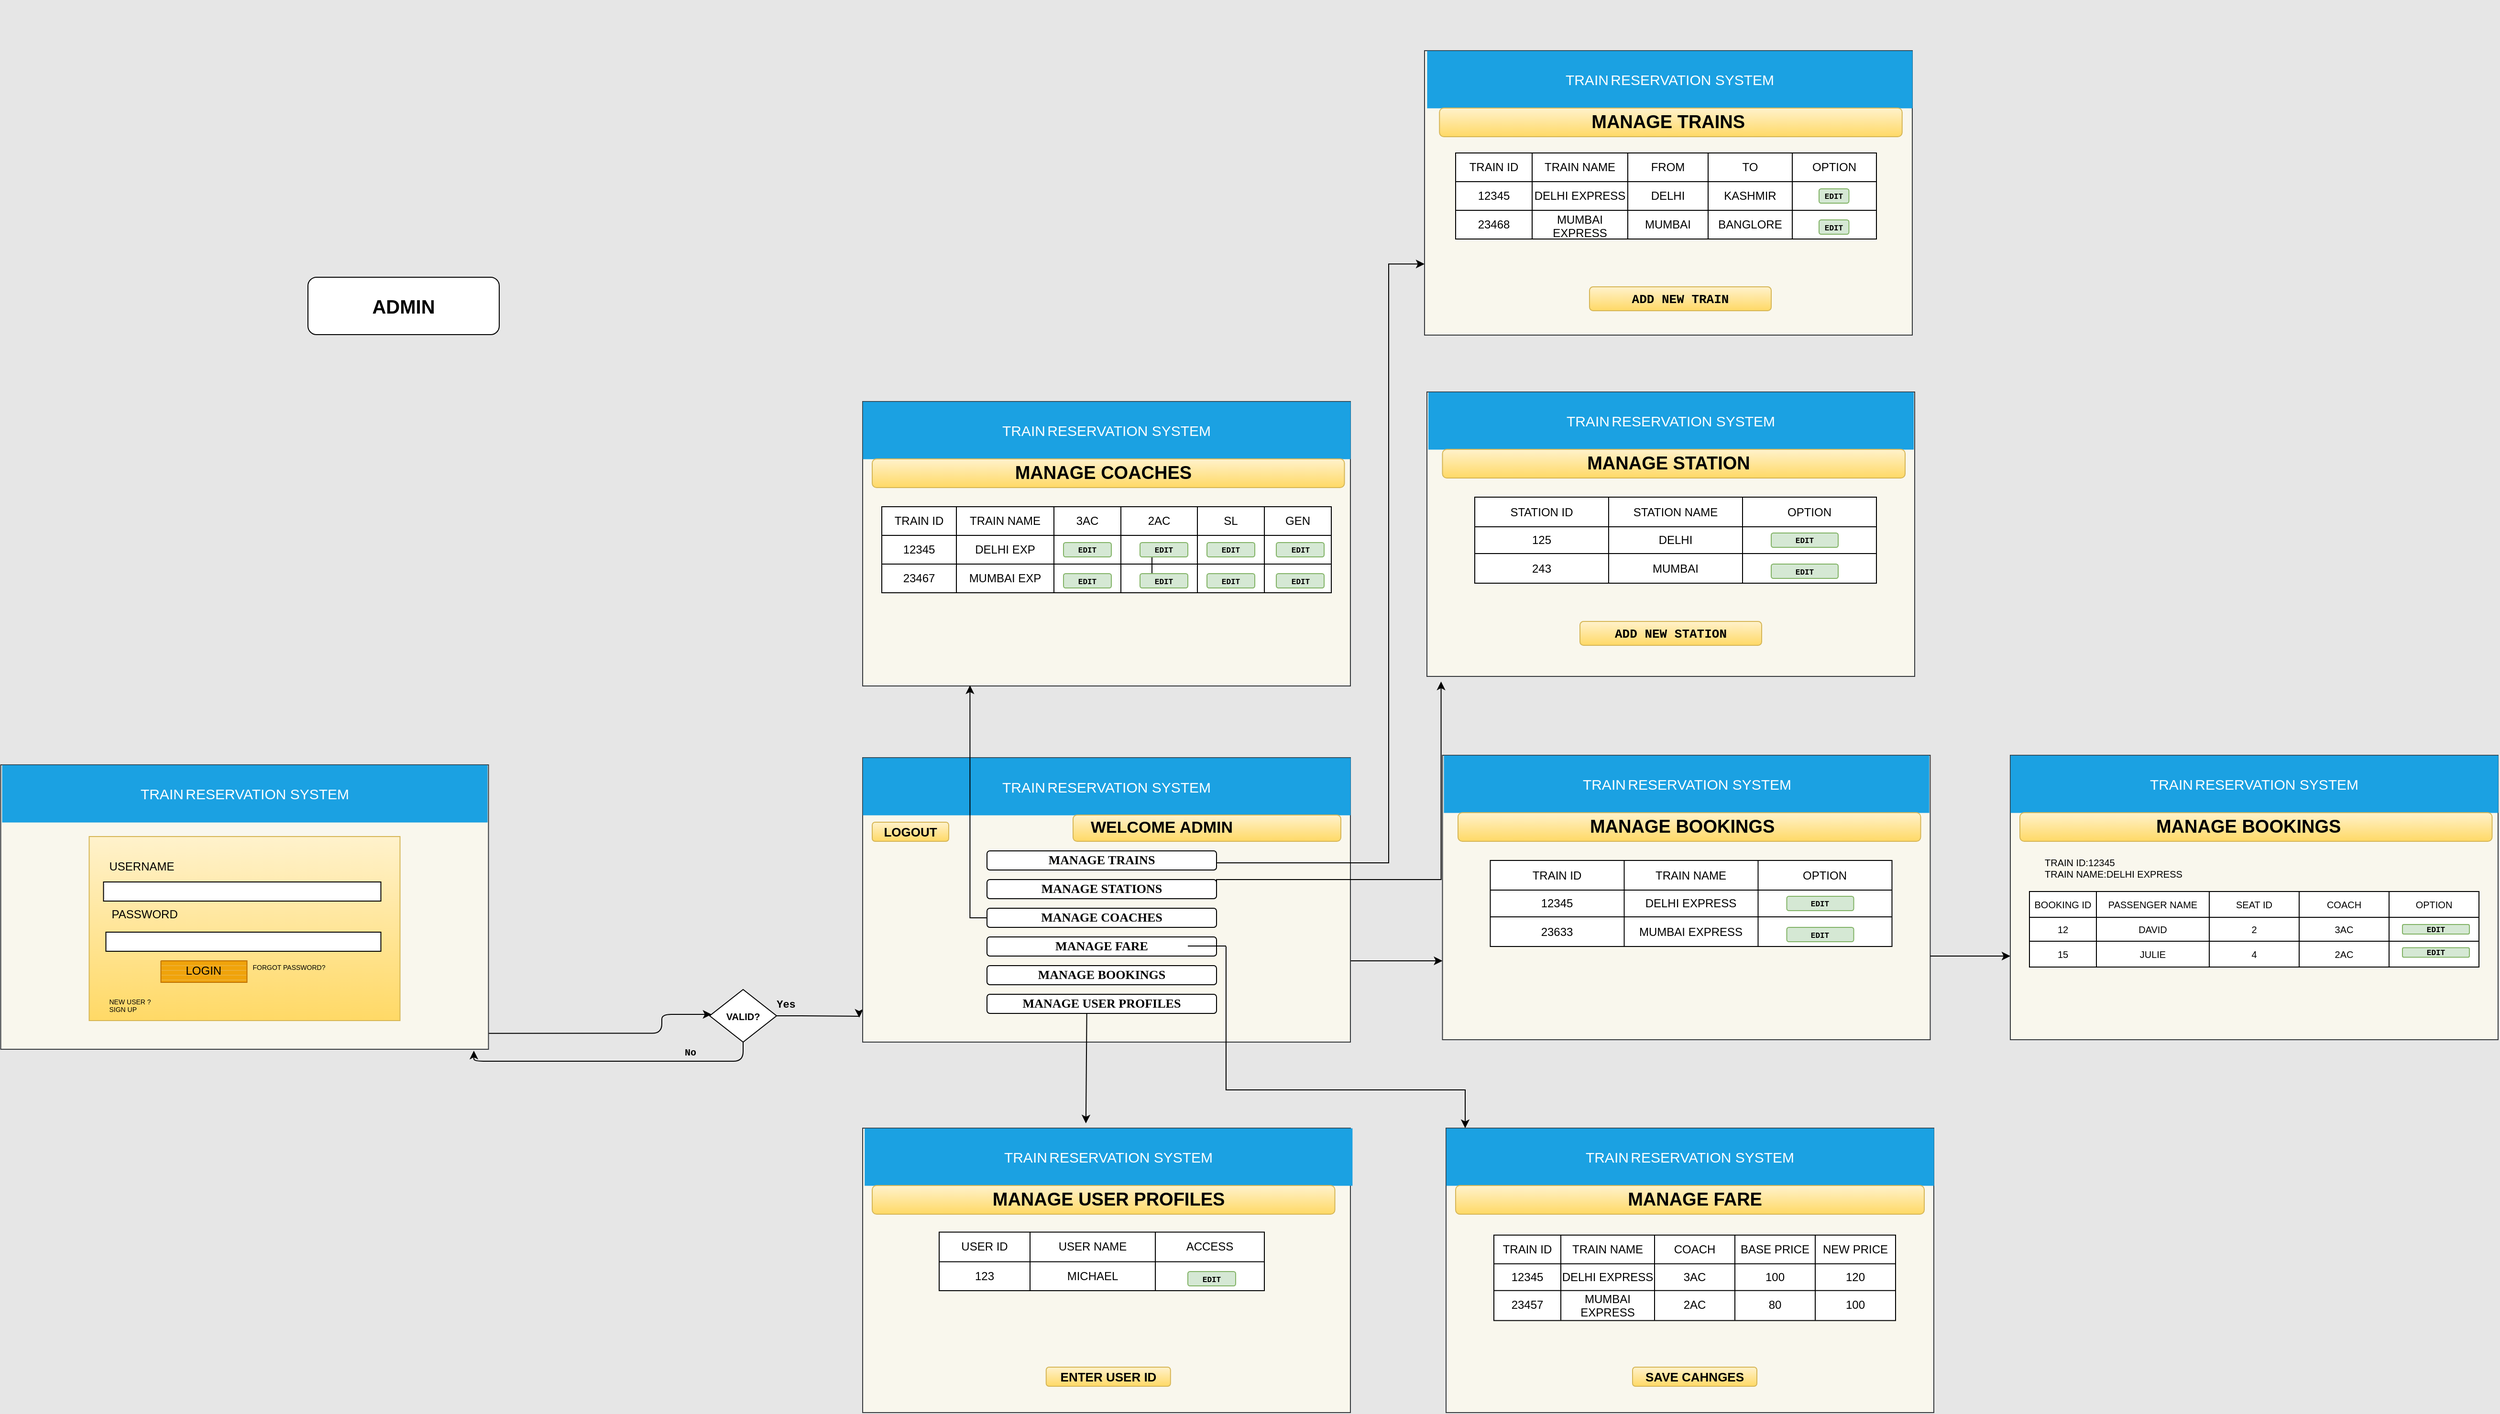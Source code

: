 <mxfile version="18.0.1" type="device"><diagram id="GxtH_xYEbkzPpBhDu09S" name="Page-1"><mxGraphModel dx="3401" dy="2437" grid="1" gridSize="10" guides="1" tooltips="1" connect="1" arrows="1" fold="1" page="1" pageScale="1" pageWidth="1100" pageHeight="850" background="#E6E6E6" math="0" shadow="0"><root><mxCell id="0"/><mxCell id="1" parent="0"/><mxCell id="cjMeXiwJ06cvz5ubY2lz-234" value="" style="group" parent="1" vertex="1" connectable="0"><mxGeometry x="230" y="-810" width="730" height="860" as="geometry"/></mxCell><mxCell id="HsmmGwpxK_9w6ykXi3cN-83" value="" style="group" vertex="1" connectable="0" parent="cjMeXiwJ06cvz5ubY2lz-234"><mxGeometry x="-20" y="-390" width="730" height="1087.5" as="geometry"/></mxCell><mxCell id="HsmmGwpxK_9w6ykXi3cN-111" value="" style="rounded=0;whiteSpace=wrap;html=1;fillColor=#f9f7ed;strokeColor=#36393d;" vertex="1" parent="HsmmGwpxK_9w6ykXi3cN-83"><mxGeometry x="100" y="410" width="510" height="297.5" as="geometry"/></mxCell><mxCell id="HsmmGwpxK_9w6ykXi3cN-112" value="&lt;font style=&quot;font-size: 15px;&quot;&gt;TRAIN&lt;/font&gt;&amp;nbsp;&lt;font style=&quot;font-size: 15px;&quot;&gt;RESERVATION &lt;/font&gt;&lt;font style=&quot;font-size: 15px;&quot;&gt;SYSTEM&lt;/font&gt;" style="whiteSpace=wrap;html=1;align=center;fontSize=8;strokeWidth=0;fillColor=#1ba1e2;strokeColor=#006EAF;fontColor=#ffffff;" vertex="1" parent="HsmmGwpxK_9w6ykXi3cN-83"><mxGeometry x="101.25" y="410" width="507.5" height="60" as="geometry"/></mxCell><mxCell id="HsmmGwpxK_9w6ykXi3cN-113" value="&lt;b style=&quot;&quot;&gt;&lt;font style=&quot;font-size: 19px;&quot;&gt;MANAGE STATION&amp;nbsp;&amp;nbsp;&lt;/font&gt;&lt;/b&gt;" style="whiteSpace=wrap;html=1;shadow=0;glass=0;fontSize=13;fillColor=#fff2cc;strokeColor=#d6b656;rounded=1;gradientColor=#ffd966;" vertex="1" parent="HsmmGwpxK_9w6ykXi3cN-83"><mxGeometry x="116.25" y="470" width="483.75" height="30" as="geometry"/></mxCell><mxCell id="HsmmGwpxK_9w6ykXi3cN-114" value="" style="group" vertex="1" connectable="0" parent="HsmmGwpxK_9w6ykXi3cN-83"><mxGeometry x="110" y="533.12" width="485" height="20" as="geometry"/></mxCell><mxCell id="HsmmGwpxK_9w6ykXi3cN-115" value="" style="shape=table;startSize=0;container=1;collapsible=0;childLayout=tableLayout;" vertex="1" parent="HsmmGwpxK_9w6ykXi3cN-83"><mxGeometry x="150" y="520" width="420" height="90" as="geometry"/></mxCell><mxCell id="HsmmGwpxK_9w6ykXi3cN-116" value="" style="shape=tableRow;horizontal=0;startSize=0;swimlaneHead=0;swimlaneBody=0;top=0;left=0;bottom=0;right=0;collapsible=0;dropTarget=0;fillColor=none;points=[[0,0.5],[1,0.5]];portConstraint=eastwest;" vertex="1" parent="HsmmGwpxK_9w6ykXi3cN-115"><mxGeometry width="420" height="31" as="geometry"/></mxCell><mxCell id="HsmmGwpxK_9w6ykXi3cN-117" value="STATION ID" style="shape=partialRectangle;html=1;whiteSpace=wrap;connectable=0;overflow=hidden;fillColor=none;top=0;left=0;bottom=0;right=0;pointerEvents=1;" vertex="1" parent="HsmmGwpxK_9w6ykXi3cN-116"><mxGeometry width="140" height="31" as="geometry"><mxRectangle width="140" height="31" as="alternateBounds"/></mxGeometry></mxCell><mxCell id="HsmmGwpxK_9w6ykXi3cN-118" value="STATION NAME" style="shape=partialRectangle;html=1;whiteSpace=wrap;connectable=0;overflow=hidden;fillColor=none;top=0;left=0;bottom=0;right=0;pointerEvents=1;" vertex="1" parent="HsmmGwpxK_9w6ykXi3cN-116"><mxGeometry x="140" width="140" height="31" as="geometry"><mxRectangle width="140" height="31" as="alternateBounds"/></mxGeometry></mxCell><mxCell id="HsmmGwpxK_9w6ykXi3cN-119" value="OPTION" style="shape=partialRectangle;html=1;whiteSpace=wrap;connectable=0;overflow=hidden;fillColor=none;top=0;left=0;bottom=0;right=0;pointerEvents=1;" vertex="1" parent="HsmmGwpxK_9w6ykXi3cN-116"><mxGeometry x="280" width="140" height="31" as="geometry"><mxRectangle width="140" height="31" as="alternateBounds"/></mxGeometry></mxCell><mxCell id="HsmmGwpxK_9w6ykXi3cN-120" value="" style="shape=tableRow;horizontal=0;startSize=0;swimlaneHead=0;swimlaneBody=0;top=0;left=0;bottom=0;right=0;collapsible=0;dropTarget=0;fillColor=none;points=[[0,0.5],[1,0.5]];portConstraint=eastwest;" vertex="1" parent="HsmmGwpxK_9w6ykXi3cN-115"><mxGeometry y="31" width="420" height="28" as="geometry"/></mxCell><mxCell id="HsmmGwpxK_9w6ykXi3cN-121" value="125" style="shape=partialRectangle;html=1;whiteSpace=wrap;connectable=0;overflow=hidden;fillColor=none;top=0;left=0;bottom=0;right=0;pointerEvents=1;" vertex="1" parent="HsmmGwpxK_9w6ykXi3cN-120"><mxGeometry width="140" height="28" as="geometry"><mxRectangle width="140" height="28" as="alternateBounds"/></mxGeometry></mxCell><mxCell id="HsmmGwpxK_9w6ykXi3cN-122" value="DELHI" style="shape=partialRectangle;html=1;whiteSpace=wrap;connectable=0;overflow=hidden;fillColor=none;top=0;left=0;bottom=0;right=0;pointerEvents=1;" vertex="1" parent="HsmmGwpxK_9w6ykXi3cN-120"><mxGeometry x="140" width="140" height="28" as="geometry"><mxRectangle width="140" height="28" as="alternateBounds"/></mxGeometry></mxCell><mxCell id="HsmmGwpxK_9w6ykXi3cN-123" value="" style="shape=partialRectangle;html=1;whiteSpace=wrap;connectable=0;overflow=hidden;fillColor=none;top=0;left=0;bottom=0;right=0;pointerEvents=1;" vertex="1" parent="HsmmGwpxK_9w6ykXi3cN-120"><mxGeometry x="280" width="140" height="28" as="geometry"><mxRectangle width="140" height="28" as="alternateBounds"/></mxGeometry></mxCell><mxCell id="HsmmGwpxK_9w6ykXi3cN-124" value="" style="shape=tableRow;horizontal=0;startSize=0;swimlaneHead=0;swimlaneBody=0;top=0;left=0;bottom=0;right=0;collapsible=0;dropTarget=0;fillColor=none;points=[[0,0.5],[1,0.5]];portConstraint=eastwest;" vertex="1" parent="HsmmGwpxK_9w6ykXi3cN-115"><mxGeometry y="59" width="420" height="31" as="geometry"/></mxCell><mxCell id="HsmmGwpxK_9w6ykXi3cN-125" value="243" style="shape=partialRectangle;html=1;whiteSpace=wrap;connectable=0;overflow=hidden;fillColor=none;top=0;left=0;bottom=0;right=0;pointerEvents=1;" vertex="1" parent="HsmmGwpxK_9w6ykXi3cN-124"><mxGeometry width="140" height="31" as="geometry"><mxRectangle width="140" height="31" as="alternateBounds"/></mxGeometry></mxCell><mxCell id="HsmmGwpxK_9w6ykXi3cN-126" value="MUMBAI" style="shape=partialRectangle;html=1;whiteSpace=wrap;connectable=0;overflow=hidden;fillColor=none;top=0;left=0;bottom=0;right=0;pointerEvents=1;" vertex="1" parent="HsmmGwpxK_9w6ykXi3cN-124"><mxGeometry x="140" width="140" height="31" as="geometry"><mxRectangle width="140" height="31" as="alternateBounds"/></mxGeometry></mxCell><mxCell id="HsmmGwpxK_9w6ykXi3cN-127" value="" style="shape=partialRectangle;html=1;whiteSpace=wrap;connectable=0;overflow=hidden;fillColor=none;top=0;left=0;bottom=0;right=0;pointerEvents=1;" vertex="1" parent="HsmmGwpxK_9w6ykXi3cN-124"><mxGeometry x="280" width="140" height="31" as="geometry"><mxRectangle width="140" height="31" as="alternateBounds"/></mxGeometry></mxCell><mxCell id="HsmmGwpxK_9w6ykXi3cN-128" value="&lt;font style=&quot;font-size: 8px;&quot;&gt;&lt;b&gt;EDIT&lt;/b&gt;&lt;/font&gt;" style="rounded=1;whiteSpace=wrap;html=1;shadow=0;fontFamily=Courier New;fontSize=12;strokeWidth=1;fillColor=#d5e8d4;strokeColor=#82b366;" vertex="1" parent="HsmmGwpxK_9w6ykXi3cN-83"><mxGeometry x="460" y="557.5" width="70" height="15" as="geometry"/></mxCell><mxCell id="HsmmGwpxK_9w6ykXi3cN-129" value="&lt;font style=&quot;font-size: 8px;&quot;&gt;&lt;b&gt;EDIT&lt;/b&gt;&lt;/font&gt;" style="rounded=1;whiteSpace=wrap;html=1;shadow=0;fontFamily=Courier New;fontSize=12;strokeWidth=1;fillColor=#d5e8d4;strokeColor=#82b366;" vertex="1" parent="HsmmGwpxK_9w6ykXi3cN-83"><mxGeometry x="460" y="590" width="70" height="15" as="geometry"/></mxCell><mxCell id="HsmmGwpxK_9w6ykXi3cN-61" value="" style="rounded=0;whiteSpace=wrap;html=1;fillColor=#f9f7ed;strokeColor=#36393d;" vertex="1" parent="HsmmGwpxK_9w6ykXi3cN-83"><mxGeometry x="116.25" y="790" width="510" height="297.5" as="geometry"/></mxCell><mxCell id="HsmmGwpxK_9w6ykXi3cN-62" value="&lt;font style=&quot;font-size: 15px;&quot;&gt;TRAIN&lt;/font&gt;&amp;nbsp;&lt;font style=&quot;font-size: 15px;&quot;&gt;RESERVATION &lt;/font&gt;&lt;font style=&quot;font-size: 15px;&quot;&gt;SYSTEM&lt;/font&gt;" style="whiteSpace=wrap;html=1;align=center;fontSize=8;strokeWidth=0;fillColor=#1ba1e2;strokeColor=#006EAF;fontColor=#ffffff;" vertex="1" parent="HsmmGwpxK_9w6ykXi3cN-83"><mxGeometry x="117.5" y="790" width="507.5" height="60" as="geometry"/></mxCell><mxCell id="HsmmGwpxK_9w6ykXi3cN-63" value="&lt;b style=&quot;&quot;&gt;&lt;font style=&quot;font-size: 19px;&quot;&gt;MANAGE BOOKINGS&amp;nbsp; &amp;nbsp;&lt;/font&gt;&lt;/b&gt;" style="whiteSpace=wrap;html=1;shadow=0;glass=0;fontSize=13;fillColor=#fff2cc;strokeColor=#d6b656;rounded=1;gradientColor=#ffd966;" vertex="1" parent="HsmmGwpxK_9w6ykXi3cN-83"><mxGeometry x="132.5" y="850" width="483.75" height="30" as="geometry"/></mxCell><mxCell id="B37XOHqTu1-V-_BS7QCz-5" value="" style="group" parent="HsmmGwpxK_9w6ykXi3cN-83" vertex="1" connectable="0"><mxGeometry x="126.25" y="913.12" width="485" height="20" as="geometry"/></mxCell><mxCell id="HsmmGwpxK_9w6ykXi3cN-66" value="" style="shape=table;startSize=0;container=1;collapsible=0;childLayout=tableLayout;" vertex="1" parent="HsmmGwpxK_9w6ykXi3cN-83"><mxGeometry x="166.25" y="900" width="420" height="90" as="geometry"/></mxCell><mxCell id="HsmmGwpxK_9w6ykXi3cN-67" value="" style="shape=tableRow;horizontal=0;startSize=0;swimlaneHead=0;swimlaneBody=0;top=0;left=0;bottom=0;right=0;collapsible=0;dropTarget=0;fillColor=none;points=[[0,0.5],[1,0.5]];portConstraint=eastwest;" vertex="1" parent="HsmmGwpxK_9w6ykXi3cN-66"><mxGeometry width="420" height="31" as="geometry"/></mxCell><mxCell id="HsmmGwpxK_9w6ykXi3cN-68" value="TRAIN ID" style="shape=partialRectangle;html=1;whiteSpace=wrap;connectable=0;overflow=hidden;fillColor=none;top=0;left=0;bottom=0;right=0;pointerEvents=1;" vertex="1" parent="HsmmGwpxK_9w6ykXi3cN-67"><mxGeometry width="140" height="31" as="geometry"><mxRectangle width="140" height="31" as="alternateBounds"/></mxGeometry></mxCell><mxCell id="HsmmGwpxK_9w6ykXi3cN-69" value="TRAIN NAME" style="shape=partialRectangle;html=1;whiteSpace=wrap;connectable=0;overflow=hidden;fillColor=none;top=0;left=0;bottom=0;right=0;pointerEvents=1;" vertex="1" parent="HsmmGwpxK_9w6ykXi3cN-67"><mxGeometry x="140" width="140" height="31" as="geometry"><mxRectangle width="140" height="31" as="alternateBounds"/></mxGeometry></mxCell><mxCell id="HsmmGwpxK_9w6ykXi3cN-70" value="OPTION" style="shape=partialRectangle;html=1;whiteSpace=wrap;connectable=0;overflow=hidden;fillColor=none;top=0;left=0;bottom=0;right=0;pointerEvents=1;" vertex="1" parent="HsmmGwpxK_9w6ykXi3cN-67"><mxGeometry x="280" width="140" height="31" as="geometry"><mxRectangle width="140" height="31" as="alternateBounds"/></mxGeometry></mxCell><mxCell id="HsmmGwpxK_9w6ykXi3cN-71" value="" style="shape=tableRow;horizontal=0;startSize=0;swimlaneHead=0;swimlaneBody=0;top=0;left=0;bottom=0;right=0;collapsible=0;dropTarget=0;fillColor=none;points=[[0,0.5],[1,0.5]];portConstraint=eastwest;" vertex="1" parent="HsmmGwpxK_9w6ykXi3cN-66"><mxGeometry y="31" width="420" height="28" as="geometry"/></mxCell><mxCell id="HsmmGwpxK_9w6ykXi3cN-72" value="12345" style="shape=partialRectangle;html=1;whiteSpace=wrap;connectable=0;overflow=hidden;fillColor=none;top=0;left=0;bottom=0;right=0;pointerEvents=1;" vertex="1" parent="HsmmGwpxK_9w6ykXi3cN-71"><mxGeometry width="140" height="28" as="geometry"><mxRectangle width="140" height="28" as="alternateBounds"/></mxGeometry></mxCell><mxCell id="HsmmGwpxK_9w6ykXi3cN-73" value="DELHI EXPRESS" style="shape=partialRectangle;html=1;whiteSpace=wrap;connectable=0;overflow=hidden;fillColor=none;top=0;left=0;bottom=0;right=0;pointerEvents=1;" vertex="1" parent="HsmmGwpxK_9w6ykXi3cN-71"><mxGeometry x="140" width="140" height="28" as="geometry"><mxRectangle width="140" height="28" as="alternateBounds"/></mxGeometry></mxCell><mxCell id="HsmmGwpxK_9w6ykXi3cN-74" value="" style="shape=partialRectangle;html=1;whiteSpace=wrap;connectable=0;overflow=hidden;fillColor=none;top=0;left=0;bottom=0;right=0;pointerEvents=1;" vertex="1" parent="HsmmGwpxK_9w6ykXi3cN-71"><mxGeometry x="280" width="140" height="28" as="geometry"><mxRectangle width="140" height="28" as="alternateBounds"/></mxGeometry></mxCell><mxCell id="HsmmGwpxK_9w6ykXi3cN-75" value="" style="shape=tableRow;horizontal=0;startSize=0;swimlaneHead=0;swimlaneBody=0;top=0;left=0;bottom=0;right=0;collapsible=0;dropTarget=0;fillColor=none;points=[[0,0.5],[1,0.5]];portConstraint=eastwest;" vertex="1" parent="HsmmGwpxK_9w6ykXi3cN-66"><mxGeometry y="59" width="420" height="31" as="geometry"/></mxCell><mxCell id="HsmmGwpxK_9w6ykXi3cN-76" value="23633" style="shape=partialRectangle;html=1;whiteSpace=wrap;connectable=0;overflow=hidden;fillColor=none;top=0;left=0;bottom=0;right=0;pointerEvents=1;" vertex="1" parent="HsmmGwpxK_9w6ykXi3cN-75"><mxGeometry width="140" height="31" as="geometry"><mxRectangle width="140" height="31" as="alternateBounds"/></mxGeometry></mxCell><mxCell id="HsmmGwpxK_9w6ykXi3cN-77" value="MUMBAI EXPRESS" style="shape=partialRectangle;html=1;whiteSpace=wrap;connectable=0;overflow=hidden;fillColor=none;top=0;left=0;bottom=0;right=0;pointerEvents=1;" vertex="1" parent="HsmmGwpxK_9w6ykXi3cN-75"><mxGeometry x="140" width="140" height="31" as="geometry"><mxRectangle width="140" height="31" as="alternateBounds"/></mxGeometry></mxCell><mxCell id="HsmmGwpxK_9w6ykXi3cN-78" value="" style="shape=partialRectangle;html=1;whiteSpace=wrap;connectable=0;overflow=hidden;fillColor=none;top=0;left=0;bottom=0;right=0;pointerEvents=1;" vertex="1" parent="HsmmGwpxK_9w6ykXi3cN-75"><mxGeometry x="280" width="140" height="31" as="geometry"><mxRectangle width="140" height="31" as="alternateBounds"/></mxGeometry></mxCell><mxCell id="B37XOHqTu1-V-_BS7QCz-27" value="&lt;font style=&quot;font-size: 8px;&quot;&gt;&lt;b&gt;EDIT&lt;/b&gt;&lt;/font&gt;" style="rounded=1;whiteSpace=wrap;html=1;shadow=0;fontFamily=Courier New;fontSize=12;strokeWidth=1;fillColor=#d5e8d4;strokeColor=#82b366;" parent="HsmmGwpxK_9w6ykXi3cN-83" vertex="1"><mxGeometry x="476.25" y="937.5" width="70" height="15" as="geometry"/></mxCell><mxCell id="HsmmGwpxK_9w6ykXi3cN-80" value="&lt;font style=&quot;font-size: 8px;&quot;&gt;&lt;b&gt;EDIT&lt;/b&gt;&lt;/font&gt;" style="rounded=1;whiteSpace=wrap;html=1;shadow=0;fontFamily=Courier New;fontSize=12;strokeWidth=1;fillColor=#d5e8d4;strokeColor=#82b366;" vertex="1" parent="HsmmGwpxK_9w6ykXi3cN-83"><mxGeometry x="476.25" y="970" width="70" height="15" as="geometry"/></mxCell><mxCell id="HsmmGwpxK_9w6ykXi3cN-130" value="&lt;b&gt;&lt;font style=&quot;font-size: 13px;&quot;&gt;ADD NEW STATION&lt;/font&gt;&lt;/b&gt;" style="rounded=1;whiteSpace=wrap;html=1;shadow=0;fontFamily=Courier New;fontSize=8;strokeWidth=1;fillColor=#fff2cc;strokeColor=#d6b656;gradientColor=#ffd966;" vertex="1" parent="HsmmGwpxK_9w6ykXi3cN-83"><mxGeometry x="260" y="650" width="190" height="25" as="geometry"/></mxCell><mxCell id="B37XOHqTu1-V-_BS7QCz-1" style="edgeStyle=orthogonalEdgeStyle;rounded=1;orthogonalLoop=1;jettySize=auto;html=1;" parent="HsmmGwpxK_9w6ykXi3cN-83" edge="1" target="HsmmGwpxK_9w6ykXi3cN-61"><mxGeometry relative="1" as="geometry"><mxPoint x="126.18" y="1000" as="targetPoint"/><Array as="points"><mxPoint x="-104" y="1005"/></Array><mxPoint x="-103.82" y="1010" as="sourcePoint"/></mxGeometry></mxCell><mxCell id="HsmmGwpxK_9w6ykXi3cN-229" value="" style="rounded=0;whiteSpace=wrap;html=1;fillColor=#f9f7ed;strokeColor=#36393d;" vertex="1" parent="HsmmGwpxK_9w6ykXi3cN-83"><mxGeometry x="97.5" y="53" width="510" height="297.5" as="geometry"/></mxCell><mxCell id="HsmmGwpxK_9w6ykXi3cN-230" value="&lt;font style=&quot;font-size: 15px;&quot;&gt;TRAIN&lt;/font&gt;&amp;nbsp;&lt;font style=&quot;font-size: 15px;&quot;&gt;RESERVATION &lt;/font&gt;&lt;font style=&quot;font-size: 15px;&quot;&gt;SYSTEM&lt;/font&gt;" style="whiteSpace=wrap;html=1;align=center;fontSize=8;strokeWidth=0;fillColor=#1ba1e2;strokeColor=#006EAF;fontColor=#ffffff;" vertex="1" parent="HsmmGwpxK_9w6ykXi3cN-83"><mxGeometry x="100" y="53" width="507.5" height="60" as="geometry"/></mxCell><mxCell id="HsmmGwpxK_9w6ykXi3cN-231" value="&lt;b style=&quot;&quot;&gt;&lt;font style=&quot;font-size: 19px;&quot;&gt;MANAGE TRAINS&amp;nbsp;&lt;/font&gt;&lt;/b&gt;" style="whiteSpace=wrap;html=1;shadow=0;glass=0;fontSize=13;fillColor=#fff2cc;strokeColor=#d6b656;rounded=1;gradientColor=#ffd966;" vertex="1" parent="HsmmGwpxK_9w6ykXi3cN-83"><mxGeometry x="113.13" y="113" width="483.75" height="30" as="geometry"/></mxCell><mxCell id="HsmmGwpxK_9w6ykXi3cN-232" value="" style="shape=table;startSize=0;container=1;collapsible=0;childLayout=tableLayout;" vertex="1" parent="HsmmGwpxK_9w6ykXi3cN-83"><mxGeometry x="130" y="160" width="440" height="90" as="geometry"/></mxCell><mxCell id="HsmmGwpxK_9w6ykXi3cN-233" value="" style="shape=tableRow;horizontal=0;startSize=0;swimlaneHead=0;swimlaneBody=0;top=0;left=0;bottom=0;right=0;collapsible=0;dropTarget=0;fillColor=none;points=[[0,0.5],[1,0.5]];portConstraint=eastwest;" vertex="1" parent="HsmmGwpxK_9w6ykXi3cN-232"><mxGeometry width="440" height="30" as="geometry"/></mxCell><mxCell id="HsmmGwpxK_9w6ykXi3cN-234" value="TRAIN ID" style="shape=partialRectangle;html=1;whiteSpace=wrap;connectable=0;overflow=hidden;fillColor=none;top=0;left=0;bottom=0;right=0;pointerEvents=1;" vertex="1" parent="HsmmGwpxK_9w6ykXi3cN-233"><mxGeometry width="80" height="30" as="geometry"><mxRectangle width="80" height="30" as="alternateBounds"/></mxGeometry></mxCell><mxCell id="HsmmGwpxK_9w6ykXi3cN-235" value="TRAIN NAME" style="shape=partialRectangle;html=1;whiteSpace=wrap;connectable=0;overflow=hidden;fillColor=none;top=0;left=0;bottom=0;right=0;pointerEvents=1;" vertex="1" parent="HsmmGwpxK_9w6ykXi3cN-233"><mxGeometry x="80" width="100" height="30" as="geometry"><mxRectangle width="100" height="30" as="alternateBounds"/></mxGeometry></mxCell><mxCell id="HsmmGwpxK_9w6ykXi3cN-236" value="FROM" style="shape=partialRectangle;html=1;whiteSpace=wrap;connectable=0;overflow=hidden;fillColor=none;top=0;left=0;bottom=0;right=0;pointerEvents=1;" vertex="1" parent="HsmmGwpxK_9w6ykXi3cN-233"><mxGeometry x="180" width="84" height="30" as="geometry"><mxRectangle width="84" height="30" as="alternateBounds"/></mxGeometry></mxCell><mxCell id="HsmmGwpxK_9w6ykXi3cN-237" value="TO" style="shape=partialRectangle;html=1;whiteSpace=wrap;connectable=0;overflow=hidden;fillColor=none;top=0;left=0;bottom=0;right=0;pointerEvents=1;" vertex="1" parent="HsmmGwpxK_9w6ykXi3cN-233"><mxGeometry x="264" width="88" height="30" as="geometry"><mxRectangle width="88" height="30" as="alternateBounds"/></mxGeometry></mxCell><mxCell id="HsmmGwpxK_9w6ykXi3cN-238" value="OPTION" style="shape=partialRectangle;html=1;whiteSpace=wrap;connectable=0;overflow=hidden;fillColor=none;top=0;left=0;bottom=0;right=0;pointerEvents=1;" vertex="1" parent="HsmmGwpxK_9w6ykXi3cN-233"><mxGeometry x="352" width="88" height="30" as="geometry"><mxRectangle width="88" height="30" as="alternateBounds"/></mxGeometry></mxCell><mxCell id="HsmmGwpxK_9w6ykXi3cN-239" value="" style="shape=tableRow;horizontal=0;startSize=0;swimlaneHead=0;swimlaneBody=0;top=0;left=0;bottom=0;right=0;collapsible=0;dropTarget=0;fillColor=none;points=[[0,0.5],[1,0.5]];portConstraint=eastwest;" vertex="1" parent="HsmmGwpxK_9w6ykXi3cN-232"><mxGeometry y="30" width="440" height="30" as="geometry"/></mxCell><mxCell id="HsmmGwpxK_9w6ykXi3cN-240" value="12345" style="shape=partialRectangle;html=1;whiteSpace=wrap;connectable=0;overflow=hidden;fillColor=none;top=0;left=0;bottom=0;right=0;pointerEvents=1;" vertex="1" parent="HsmmGwpxK_9w6ykXi3cN-239"><mxGeometry width="80" height="30" as="geometry"><mxRectangle width="80" height="30" as="alternateBounds"/></mxGeometry></mxCell><mxCell id="HsmmGwpxK_9w6ykXi3cN-241" value="DELHI EXPRESS" style="shape=partialRectangle;html=1;whiteSpace=wrap;connectable=0;overflow=hidden;fillColor=none;top=0;left=0;bottom=0;right=0;pointerEvents=1;" vertex="1" parent="HsmmGwpxK_9w6ykXi3cN-239"><mxGeometry x="80" width="100" height="30" as="geometry"><mxRectangle width="100" height="30" as="alternateBounds"/></mxGeometry></mxCell><mxCell id="HsmmGwpxK_9w6ykXi3cN-242" value="DELHI" style="shape=partialRectangle;html=1;whiteSpace=wrap;connectable=0;overflow=hidden;fillColor=none;top=0;left=0;bottom=0;right=0;pointerEvents=1;" vertex="1" parent="HsmmGwpxK_9w6ykXi3cN-239"><mxGeometry x="180" width="84" height="30" as="geometry"><mxRectangle width="84" height="30" as="alternateBounds"/></mxGeometry></mxCell><mxCell id="HsmmGwpxK_9w6ykXi3cN-243" value="KASHMIR" style="shape=partialRectangle;html=1;whiteSpace=wrap;connectable=0;overflow=hidden;fillColor=none;top=0;left=0;bottom=0;right=0;pointerEvents=1;" vertex="1" parent="HsmmGwpxK_9w6ykXi3cN-239"><mxGeometry x="264" width="88" height="30" as="geometry"><mxRectangle width="88" height="30" as="alternateBounds"/></mxGeometry></mxCell><mxCell id="HsmmGwpxK_9w6ykXi3cN-244" value="" style="shape=partialRectangle;html=1;whiteSpace=wrap;connectable=0;overflow=hidden;fillColor=none;top=0;left=0;bottom=0;right=0;pointerEvents=1;" vertex="1" parent="HsmmGwpxK_9w6ykXi3cN-239"><mxGeometry x="352" width="88" height="30" as="geometry"><mxRectangle width="88" height="30" as="alternateBounds"/></mxGeometry></mxCell><mxCell id="HsmmGwpxK_9w6ykXi3cN-245" value="" style="shape=tableRow;horizontal=0;startSize=0;swimlaneHead=0;swimlaneBody=0;top=0;left=0;bottom=0;right=0;collapsible=0;dropTarget=0;fillColor=none;points=[[0,0.5],[1,0.5]];portConstraint=eastwest;" vertex="1" parent="HsmmGwpxK_9w6ykXi3cN-232"><mxGeometry y="60" width="440" height="30" as="geometry"/></mxCell><mxCell id="HsmmGwpxK_9w6ykXi3cN-246" value="23468" style="shape=partialRectangle;html=1;whiteSpace=wrap;connectable=0;overflow=hidden;fillColor=none;top=0;left=0;bottom=0;right=0;pointerEvents=1;" vertex="1" parent="HsmmGwpxK_9w6ykXi3cN-245"><mxGeometry width="80" height="30" as="geometry"><mxRectangle width="80" height="30" as="alternateBounds"/></mxGeometry></mxCell><mxCell id="HsmmGwpxK_9w6ykXi3cN-247" value="MUMBAI EXPRESS" style="shape=partialRectangle;html=1;whiteSpace=wrap;connectable=0;overflow=hidden;fillColor=none;top=0;left=0;bottom=0;right=0;pointerEvents=1;" vertex="1" parent="HsmmGwpxK_9w6ykXi3cN-245"><mxGeometry x="80" width="100" height="30" as="geometry"><mxRectangle width="100" height="30" as="alternateBounds"/></mxGeometry></mxCell><mxCell id="HsmmGwpxK_9w6ykXi3cN-248" value="MUMBAI" style="shape=partialRectangle;html=1;whiteSpace=wrap;connectable=0;overflow=hidden;fillColor=none;top=0;left=0;bottom=0;right=0;pointerEvents=1;" vertex="1" parent="HsmmGwpxK_9w6ykXi3cN-245"><mxGeometry x="180" width="84" height="30" as="geometry"><mxRectangle width="84" height="30" as="alternateBounds"/></mxGeometry></mxCell><mxCell id="HsmmGwpxK_9w6ykXi3cN-249" value="BANGLORE" style="shape=partialRectangle;html=1;whiteSpace=wrap;connectable=0;overflow=hidden;fillColor=none;top=0;left=0;bottom=0;right=0;pointerEvents=1;" vertex="1" parent="HsmmGwpxK_9w6ykXi3cN-245"><mxGeometry x="264" width="88" height="30" as="geometry"><mxRectangle width="88" height="30" as="alternateBounds"/></mxGeometry></mxCell><mxCell id="HsmmGwpxK_9w6ykXi3cN-250" value="" style="shape=partialRectangle;html=1;whiteSpace=wrap;connectable=0;overflow=hidden;fillColor=none;top=0;left=0;bottom=0;right=0;pointerEvents=1;" vertex="1" parent="HsmmGwpxK_9w6ykXi3cN-245"><mxGeometry x="352" width="88" height="30" as="geometry"><mxRectangle width="88" height="30" as="alternateBounds"/></mxGeometry></mxCell><mxCell id="cjMeXiwJ06cvz5ubY2lz-203" value="&lt;font size=&quot;1&quot; style=&quot;&quot;&gt;&lt;b style=&quot;font-size: 8px;&quot;&gt;EDIT&lt;/b&gt;&lt;/font&gt;" style="rounded=1;whiteSpace=wrap;html=1;shadow=0;fontFamily=Courier New;fontSize=12;strokeWidth=1;fillColor=#d5e8d4;strokeColor=#82b366;" parent="HsmmGwpxK_9w6ykXi3cN-83" vertex="1"><mxGeometry x="510" y="197.5" width="31.25" height="15" as="geometry"/></mxCell><mxCell id="HsmmGwpxK_9w6ykXi3cN-251" value="&lt;font size=&quot;1&quot; style=&quot;&quot;&gt;&lt;b style=&quot;font-size: 8px;&quot;&gt;EDIT&lt;/b&gt;&lt;/font&gt;" style="rounded=1;whiteSpace=wrap;html=1;shadow=0;fontFamily=Courier New;fontSize=12;strokeWidth=1;fillColor=#d5e8d4;strokeColor=#82b366;" vertex="1" parent="HsmmGwpxK_9w6ykXi3cN-83"><mxGeometry x="510" y="230" width="31.25" height="15" as="geometry"/></mxCell><mxCell id="cjMeXiwJ06cvz5ubY2lz-205" value="&lt;b&gt;&lt;font style=&quot;font-size: 13px;&quot;&gt;ADD NEW TRAIN&lt;/font&gt;&lt;/b&gt;" style="rounded=1;whiteSpace=wrap;html=1;shadow=0;fontFamily=Courier New;fontSize=8;strokeWidth=1;fillColor=#fff2cc;strokeColor=#d6b656;gradientColor=#ffd966;" parent="HsmmGwpxK_9w6ykXi3cN-83" vertex="1"><mxGeometry x="270" y="300" width="190" height="25" as="geometry"/></mxCell><mxCell id="HsmmGwpxK_9w6ykXi3cN-936" value="" style="endArrow=classic;html=1;rounded=0;fontSize=10;" edge="1" parent="HsmmGwpxK_9w6ykXi3cN-83"><mxGeometry width="50" height="50" relative="1" as="geometry"><mxPoint x="626.25" y="1000" as="sourcePoint"/><mxPoint x="710" y="1000" as="targetPoint"/></mxGeometry></mxCell><mxCell id="WZ2uJDbnBArT54iMF-F0-23" style="edgeStyle=orthogonalEdgeStyle;rounded=0;orthogonalLoop=1;jettySize=auto;html=1;exitX=1;exitY=0.5;exitDx=0;exitDy=0;entryX=-0.007;entryY=0.914;entryDx=0;entryDy=0;entryPerimeter=0;" parent="1" source="WZ2uJDbnBArT54iMF-F0-1" target="HsmmGwpxK_9w6ykXi3cN-30" edge="1"><mxGeometry relative="1" as="geometry"><Array as="points"><mxPoint x="-345" y="-137"/><mxPoint x="-284" y="-137"/></Array><mxPoint x="-260" y="-110" as="targetPoint"/></mxGeometry></mxCell><mxCell id="WZ2uJDbnBArT54iMF-F0-34" style="edgeStyle=orthogonalEdgeStyle;rounded=1;orthogonalLoop=1;jettySize=auto;html=1;exitX=0.5;exitY=1;exitDx=0;exitDy=0;fontFamily=Helvetica;fontSize=14;fontColor=#D6B656;entryX=0.97;entryY=1.005;entryDx=0;entryDy=0;entryPerimeter=0;" parent="1" source="WZ2uJDbnBArT54iMF-F0-1" edge="1" target="HsmmGwpxK_9w6ykXi3cN-2"><mxGeometry relative="1" as="geometry"><mxPoint x="-509" y="-90" as="targetPoint"/><Array as="points"><mxPoint x="-405" y="-90"/><mxPoint x="-686" y="-90"/></Array></mxGeometry></mxCell><mxCell id="WZ2uJDbnBArT54iMF-F0-1" value="&lt;font style=&quot;font-size: 10px;&quot;&gt;&lt;b&gt;VALID?&lt;/b&gt;&lt;/font&gt;" style="rhombus;whiteSpace=wrap;html=1;" parent="1" vertex="1"><mxGeometry x="-440" y="-165" width="70" height="55" as="geometry"/></mxCell><mxCell id="WZ2uJDbnBArT54iMF-F0-33" style="edgeStyle=orthogonalEdgeStyle;rounded=1;orthogonalLoop=1;jettySize=auto;html=1;exitX=1;exitY=0.5;exitDx=0;exitDy=0;fontFamily=Helvetica;fontSize=12;fontColor=#D6B656;" parent="1" target="WZ2uJDbnBArT54iMF-F0-1" edge="1"><mxGeometry relative="1" as="geometry"><Array as="points"><mxPoint x="-490" y="-119"/><mxPoint x="-490" y="-139"/></Array><mxPoint x="-675" y="-119.155" as="sourcePoint"/></mxGeometry></mxCell><mxCell id="WZ2uJDbnBArT54iMF-F0-24" value="&lt;font size=&quot;1&quot; face=&quot;Courier New&quot;&gt;&lt;b style=&quot;font-size: 11px;&quot;&gt;Yes&lt;/b&gt;&lt;/font&gt;" style="text;html=1;strokeColor=none;fillColor=none;align=center;verticalAlign=middle;whiteSpace=wrap;rounded=0;" parent="1" vertex="1"><mxGeometry x="-380" y="-160.24" width="40" height="20" as="geometry"/></mxCell><mxCell id="WZ2uJDbnBArT54iMF-F0-26" value="&lt;font style=&quot;font-size: 9px;&quot; face=&quot;Courier New&quot;&gt;&lt;b style=&quot;font-size: 10px;&quot;&gt;No&lt;/b&gt;&lt;/font&gt;" style="text;html=1;strokeColor=none;fillColor=none;align=center;verticalAlign=middle;whiteSpace=wrap;rounded=0;" parent="1" vertex="1"><mxGeometry x="-480" y="-110" width="40" height="20" as="geometry"/></mxCell><mxCell id="HsmmGwpxK_9w6ykXi3cN-2" value="" style="rounded=0;whiteSpace=wrap;html=1;fillColor=#f9f7ed;strokeColor=#36393d;" vertex="1" parent="1"><mxGeometry x="-1181.25" y="-400" width="510" height="297.5" as="geometry"/></mxCell><mxCell id="HsmmGwpxK_9w6ykXi3cN-5" value="" style="verticalLabelPosition=bottom;verticalAlign=top;html=1;shape=mxgraph.basic.rect;fillColor2=none;strokeWidth=1;size=20;indent=5;fillColor=#fff2cc;strokeColor=#d6b656;gradientColor=#ffd966;" vertex="1" parent="1"><mxGeometry x="-1088.75" y="-325" width="325" height="192.5" as="geometry"/></mxCell><mxCell id="HsmmGwpxK_9w6ykXi3cN-6" value="USERNAME" style="text;strokeColor=none;fillColor=none;spacingLeft=4;spacingRight=4;overflow=hidden;rotatable=0;points=[[0,0.5],[1,0.5]];portConstraint=eastwest;fontSize=12;" vertex="1" parent="1"><mxGeometry x="-1073.75" y="-307.5" width="100" height="30" as="geometry"/></mxCell><mxCell id="HsmmGwpxK_9w6ykXi3cN-7" value="PASSWORD" style="text;strokeColor=none;fillColor=none;spacingLeft=4;spacingRight=4;overflow=hidden;rotatable=0;points=[[0,0.5],[1,0.5]];portConstraint=eastwest;fontSize=12;" vertex="1" parent="1"><mxGeometry x="-1071.25" y="-257.5" width="95" height="30" as="geometry"/></mxCell><mxCell id="HsmmGwpxK_9w6ykXi3cN-8" value="" style="verticalLabelPosition=bottom;verticalAlign=top;html=1;shape=mxgraph.basic.rect;fillColor2=none;strokeWidth=1;size=20;indent=5;" vertex="1" parent="1"><mxGeometry x="-1071.25" y="-225" width="287.5" height="20" as="geometry"/></mxCell><mxCell id="HsmmGwpxK_9w6ykXi3cN-9" value="" style="verticalLabelPosition=bottom;verticalAlign=top;html=1;shape=mxgraph.basic.rect;fillColor2=none;strokeWidth=1;size=20;indent=5;fontSize=7;" vertex="1" parent="1"><mxGeometry x="-1073.75" y="-277.5" width="290" height="20" as="geometry"/></mxCell><mxCell id="HsmmGwpxK_9w6ykXi3cN-10" value="NEW USER ?&#10;SIGN UP" style="text;strokeColor=none;fillColor=none;spacingLeft=4;spacingRight=4;overflow=hidden;rotatable=0;points=[[0,0.5],[1,0.5]];portConstraint=eastwest;fontSize=7;strokeWidth=0;" vertex="1" parent="1"><mxGeometry x="-1073.75" y="-162.5" width="100" height="30" as="geometry"/></mxCell><mxCell id="HsmmGwpxK_9w6ykXi3cN-11" value="&lt;font style=&quot;font-size: 15px;&quot;&gt;TRAIN&lt;/font&gt;&amp;nbsp;&lt;font style=&quot;font-size: 15px;&quot;&gt;RESERVATION &lt;/font&gt;&lt;font style=&quot;font-size: 15px;&quot;&gt;SYSTEM&lt;/font&gt;" style="whiteSpace=wrap;html=1;align=center;fontSize=8;strokeWidth=0;fillColor=#1ba1e2;strokeColor=#006EAF;fontColor=#ffffff;" vertex="1" parent="1"><mxGeometry x="-1180" y="-400" width="507.5" height="60" as="geometry"/></mxCell><mxCell id="HsmmGwpxK_9w6ykXi3cN-12" value="" style="verticalLabelPosition=bottom;verticalAlign=top;html=1;shape=mxgraph.basic.patternFillRect;fillStyle=hor;step=5;fillStrokeWidth=0.2;fillStrokeColor=#dddddd;rounded=0;fontFamily=Helvetica;fontSize=7;strokeColor=#BD7000;strokeWidth=1;fillColor=#f0a30a;fontColor=#000000;" vertex="1" parent="1"><mxGeometry x="-1013.75" y="-195" width="90" height="22.5" as="geometry"/></mxCell><mxCell id="HsmmGwpxK_9w6ykXi3cN-13" value="FORGOT PASSWORD?" style="text;strokeColor=none;fillColor=none;spacingLeft=4;spacingRight=4;overflow=hidden;rotatable=0;points=[[0,0.5],[1,0.5]];portConstraint=eastwest;fontSize=7;" vertex="1" parent="1"><mxGeometry x="-923.75" y="-198.75" width="160" height="30" as="geometry"/></mxCell><mxCell id="HsmmGwpxK_9w6ykXi3cN-14" value="LOGIN" style="text;strokeColor=none;fillColor=none;spacingLeft=4;spacingRight=4;overflow=hidden;rotatable=0;points=[[0,0.5],[1,0.5]];portConstraint=eastwest;fontSize=12;" vertex="1" parent="1"><mxGeometry x="-993.75" y="-198.75" width="60" height="30" as="geometry"/></mxCell><mxCell id="HsmmGwpxK_9w6ykXi3cN-30" value="" style="rounded=0;whiteSpace=wrap;html=1;fillColor=#f9f7ed;strokeColor=#36393d;" vertex="1" parent="1"><mxGeometry x="-280" y="-407.5" width="510" height="297.5" as="geometry"/></mxCell><mxCell id="HsmmGwpxK_9w6ykXi3cN-31" value="&lt;font style=&quot;font-size: 15px;&quot;&gt;TRAIN&lt;/font&gt;&amp;nbsp;&lt;font style=&quot;font-size: 15px;&quot;&gt;RESERVATION &lt;/font&gt;&lt;font style=&quot;font-size: 15px;&quot;&gt;SYSTEM&lt;/font&gt;" style="whiteSpace=wrap;html=1;align=center;fontSize=8;strokeWidth=0;fillColor=#1ba1e2;strokeColor=#006EAF;fontColor=#ffffff;" vertex="1" parent="1"><mxGeometry x="-280" y="-407.5" width="510" height="60" as="geometry"/></mxCell><mxCell id="HsmmGwpxK_9w6ykXi3cN-32" value="&lt;b&gt;&lt;font style=&quot;font-size: 17px;&quot;&gt;WELCOME ADMIN&amp;nbsp; &amp;nbsp; &amp;nbsp; &amp;nbsp; &amp;nbsp; &amp;nbsp; &amp;nbsp; &amp;nbsp; &amp;nbsp; &amp;nbsp;&amp;nbsp;&lt;/font&gt;&lt;/b&gt;" style="whiteSpace=wrap;html=1;shadow=0;glass=0;fontSize=13;fillColor=#fff2cc;strokeColor=#d6b656;rounded=1;gradientColor=#ffd966;" vertex="1" parent="1"><mxGeometry x="-60" y="-347.5" width="280" height="27.5" as="geometry"/></mxCell><mxCell id="HsmmGwpxK_9w6ykXi3cN-53" value="&lt;b&gt;&lt;font style=&quot;font-size: 13px;&quot;&gt;MANAGE TRAINS&lt;/font&gt;&lt;/b&gt;" style="whiteSpace=wrap;html=1;fontFamily=Verdana;fontSize=14;rounded=1;" vertex="1" parent="1"><mxGeometry x="-150" y="-310" width="240" height="20" as="geometry"/></mxCell><mxCell id="HsmmGwpxK_9w6ykXi3cN-54" value="&lt;b style=&quot;&quot;&gt;&lt;font style=&quot;font-size: 13px;&quot;&gt;MANAGE STATIONS&lt;/font&gt;&lt;/b&gt;" style="whiteSpace=wrap;html=1;fontFamily=Verdana;fontSize=14;rounded=1;" vertex="1" parent="1"><mxGeometry x="-150" y="-280" width="240" height="20" as="geometry"/></mxCell><mxCell id="HsmmGwpxK_9w6ykXi3cN-55" value="&lt;b&gt;&lt;font style=&quot;font-size: 13px;&quot;&gt;MANAGE COACHES&lt;/font&gt;&lt;/b&gt;" style="whiteSpace=wrap;html=1;fontFamily=Verdana;fontSize=14;rounded=1;" vertex="1" parent="1"><mxGeometry x="-150" y="-250" width="240" height="20" as="geometry"/></mxCell><mxCell id="HsmmGwpxK_9w6ykXi3cN-56" value="&lt;b&gt;&lt;font style=&quot;font-size: 13px;&quot;&gt;MANAGE FARE&lt;/font&gt;&lt;/b&gt;" style="whiteSpace=wrap;html=1;fontFamily=Verdana;fontSize=14;rounded=1;" vertex="1" parent="1"><mxGeometry x="-150" y="-220" width="240" height="20" as="geometry"/></mxCell><mxCell id="HsmmGwpxK_9w6ykXi3cN-57" value="&lt;span style=&quot;font-size: 13px;&quot;&gt;&lt;b&gt;MANAGE BOOKINGS&lt;/b&gt;&lt;/span&gt;" style="whiteSpace=wrap;html=1;fontFamily=Verdana;fontSize=14;rounded=1;" vertex="1" parent="1"><mxGeometry x="-150" y="-190" width="240" height="20" as="geometry"/></mxCell><mxCell id="HsmmGwpxK_9w6ykXi3cN-58" value="&lt;b&gt;&lt;font style=&quot;font-size: 13px;&quot;&gt;MANAGE USER PROFILES&lt;/font&gt;&lt;/b&gt;" style="whiteSpace=wrap;html=1;fontFamily=Verdana;fontSize=14;rounded=1;" vertex="1" parent="1"><mxGeometry x="-150" y="-160" width="240" height="20" as="geometry"/></mxCell><mxCell id="HsmmGwpxK_9w6ykXi3cN-59" value="&lt;b&gt;LOGOUT&lt;/b&gt;" style="whiteSpace=wrap;html=1;shadow=0;glass=0;fontSize=13;fillColor=#fff2cc;strokeColor=#d6b656;rounded=1;gradientColor=#ffd966;" vertex="1" parent="1"><mxGeometry x="-270" y="-340" width="80" height="20" as="geometry"/></mxCell><mxCell id="HsmmGwpxK_9w6ykXi3cN-252" value="" style="rounded=0;whiteSpace=wrap;html=1;fillColor=#f9f7ed;strokeColor=#36393d;" vertex="1" parent="1"><mxGeometry x="-280" y="-780" width="510" height="297.5" as="geometry"/></mxCell><mxCell id="HsmmGwpxK_9w6ykXi3cN-253" value="&lt;font style=&quot;font-size: 15px;&quot;&gt;TRAIN&lt;/font&gt;&amp;nbsp;&lt;font style=&quot;font-size: 15px;&quot;&gt;RESERVATION &lt;/font&gt;&lt;font style=&quot;font-size: 15px;&quot;&gt;SYSTEM&lt;/font&gt;" style="whiteSpace=wrap;html=1;align=center;fontSize=8;strokeWidth=0;fillColor=#1ba1e2;strokeColor=#006EAF;fontColor=#ffffff;" vertex="1" parent="1"><mxGeometry x="-280" y="-780" width="510" height="60" as="geometry"/></mxCell><mxCell id="HsmmGwpxK_9w6ykXi3cN-254" value="&lt;b style=&quot;&quot;&gt;&lt;font style=&quot;font-size: 19px;&quot;&gt;MANAGE COACHES&amp;nbsp;&amp;nbsp;&lt;/font&gt;&lt;/b&gt;" style="whiteSpace=wrap;html=1;shadow=0;glass=0;fontSize=13;fillColor=#fff2cc;strokeColor=#d6b656;rounded=1;gradientColor=#ffd966;" vertex="1" parent="1"><mxGeometry x="-270" y="-720" width="493.75" height="30" as="geometry"/></mxCell><mxCell id="HsmmGwpxK_9w6ykXi3cN-255" value="" style="shape=table;startSize=0;container=1;collapsible=0;childLayout=tableLayout;" vertex="1" parent="1"><mxGeometry x="-260" y="-670" width="470" height="90" as="geometry"/></mxCell><mxCell id="HsmmGwpxK_9w6ykXi3cN-256" value="" style="shape=tableRow;horizontal=0;startSize=0;swimlaneHead=0;swimlaneBody=0;top=0;left=0;bottom=0;right=0;collapsible=0;dropTarget=0;fillColor=none;points=[[0,0.5],[1,0.5]];portConstraint=eastwest;" vertex="1" parent="HsmmGwpxK_9w6ykXi3cN-255"><mxGeometry width="470" height="30" as="geometry"/></mxCell><mxCell id="HsmmGwpxK_9w6ykXi3cN-257" value="TRAIN ID" style="shape=partialRectangle;html=1;whiteSpace=wrap;connectable=0;overflow=hidden;fillColor=none;top=0;left=0;bottom=0;right=0;pointerEvents=1;" vertex="1" parent="HsmmGwpxK_9w6ykXi3cN-256"><mxGeometry width="78" height="30" as="geometry"><mxRectangle width="78" height="30" as="alternateBounds"/></mxGeometry></mxCell><mxCell id="HsmmGwpxK_9w6ykXi3cN-258" value="TRAIN NAME" style="shape=partialRectangle;html=1;whiteSpace=wrap;connectable=0;overflow=hidden;fillColor=none;top=0;left=0;bottom=0;right=0;pointerEvents=1;" vertex="1" parent="HsmmGwpxK_9w6ykXi3cN-256"><mxGeometry x="78" width="102" height="30" as="geometry"><mxRectangle width="102" height="30" as="alternateBounds"/></mxGeometry></mxCell><mxCell id="HsmmGwpxK_9w6ykXi3cN-259" value="3AC" style="shape=partialRectangle;html=1;whiteSpace=wrap;connectable=0;overflow=hidden;fillColor=none;top=0;left=0;bottom=0;right=0;pointerEvents=1;" vertex="1" parent="HsmmGwpxK_9w6ykXi3cN-256"><mxGeometry x="180" width="70" height="30" as="geometry"><mxRectangle width="70" height="30" as="alternateBounds"/></mxGeometry></mxCell><mxCell id="HsmmGwpxK_9w6ykXi3cN-260" value="2AC" style="shape=partialRectangle;html=1;whiteSpace=wrap;connectable=0;overflow=hidden;fillColor=none;top=0;left=0;bottom=0;right=0;pointerEvents=1;" vertex="1" parent="HsmmGwpxK_9w6ykXi3cN-256"><mxGeometry x="250" width="80" height="30" as="geometry"><mxRectangle width="80" height="30" as="alternateBounds"/></mxGeometry></mxCell><mxCell id="HsmmGwpxK_9w6ykXi3cN-261" value="SL" style="shape=partialRectangle;html=1;whiteSpace=wrap;connectable=0;overflow=hidden;fillColor=none;top=0;left=0;bottom=0;right=0;pointerEvents=1;" vertex="1" parent="HsmmGwpxK_9w6ykXi3cN-256"><mxGeometry x="330" width="70" height="30" as="geometry"><mxRectangle width="70" height="30" as="alternateBounds"/></mxGeometry></mxCell><mxCell id="HsmmGwpxK_9w6ykXi3cN-262" value="GEN" style="shape=partialRectangle;html=1;whiteSpace=wrap;connectable=0;overflow=hidden;fillColor=none;top=0;left=0;bottom=0;right=0;pointerEvents=1;" vertex="1" parent="HsmmGwpxK_9w6ykXi3cN-256"><mxGeometry x="400" width="70" height="30" as="geometry"><mxRectangle width="70" height="30" as="alternateBounds"/></mxGeometry></mxCell><mxCell id="HsmmGwpxK_9w6ykXi3cN-263" value="" style="shape=tableRow;horizontal=0;startSize=0;swimlaneHead=0;swimlaneBody=0;top=0;left=0;bottom=0;right=0;collapsible=0;dropTarget=0;fillColor=none;points=[[0,0.5],[1,0.5]];portConstraint=eastwest;" vertex="1" parent="HsmmGwpxK_9w6ykXi3cN-255"><mxGeometry y="30" width="470" height="30" as="geometry"/></mxCell><mxCell id="HsmmGwpxK_9w6ykXi3cN-264" value="12345" style="shape=partialRectangle;html=1;whiteSpace=wrap;connectable=0;overflow=hidden;fillColor=none;top=0;left=0;bottom=0;right=0;pointerEvents=1;" vertex="1" parent="HsmmGwpxK_9w6ykXi3cN-263"><mxGeometry width="78" height="30" as="geometry"><mxRectangle width="78" height="30" as="alternateBounds"/></mxGeometry></mxCell><mxCell id="HsmmGwpxK_9w6ykXi3cN-265" value="DELHI EXP" style="shape=partialRectangle;html=1;whiteSpace=wrap;connectable=0;overflow=hidden;fillColor=none;top=0;left=0;bottom=0;right=0;pointerEvents=1;" vertex="1" parent="HsmmGwpxK_9w6ykXi3cN-263"><mxGeometry x="78" width="102" height="30" as="geometry"><mxRectangle width="102" height="30" as="alternateBounds"/></mxGeometry></mxCell><mxCell id="HsmmGwpxK_9w6ykXi3cN-266" value="" style="shape=partialRectangle;html=1;whiteSpace=wrap;connectable=0;overflow=hidden;fillColor=none;top=0;left=0;bottom=0;right=0;pointerEvents=1;" vertex="1" parent="HsmmGwpxK_9w6ykXi3cN-263"><mxGeometry x="180" width="70" height="30" as="geometry"><mxRectangle width="70" height="30" as="alternateBounds"/></mxGeometry></mxCell><mxCell id="HsmmGwpxK_9w6ykXi3cN-267" value="" style="shape=partialRectangle;html=1;whiteSpace=wrap;connectable=0;overflow=hidden;fillColor=none;top=0;left=0;bottom=0;right=0;pointerEvents=1;" vertex="1" parent="HsmmGwpxK_9w6ykXi3cN-263"><mxGeometry x="250" width="80" height="30" as="geometry"><mxRectangle width="80" height="30" as="alternateBounds"/></mxGeometry></mxCell><mxCell id="HsmmGwpxK_9w6ykXi3cN-268" value="" style="shape=partialRectangle;html=1;whiteSpace=wrap;connectable=0;overflow=hidden;fillColor=none;top=0;left=0;bottom=0;right=0;pointerEvents=1;" vertex="1" parent="HsmmGwpxK_9w6ykXi3cN-263"><mxGeometry x="330" width="70" height="30" as="geometry"><mxRectangle width="70" height="30" as="alternateBounds"/></mxGeometry></mxCell><mxCell id="HsmmGwpxK_9w6ykXi3cN-269" value="" style="shape=partialRectangle;html=1;whiteSpace=wrap;connectable=0;overflow=hidden;fillColor=none;top=0;left=0;bottom=0;right=0;pointerEvents=1;" vertex="1" parent="HsmmGwpxK_9w6ykXi3cN-263"><mxGeometry x="400" width="70" height="30" as="geometry"><mxRectangle width="70" height="30" as="alternateBounds"/></mxGeometry></mxCell><mxCell id="HsmmGwpxK_9w6ykXi3cN-270" value="" style="shape=tableRow;horizontal=0;startSize=0;swimlaneHead=0;swimlaneBody=0;top=0;left=0;bottom=0;right=0;collapsible=0;dropTarget=0;fillColor=none;points=[[0,0.5],[1,0.5]];portConstraint=eastwest;" vertex="1" parent="HsmmGwpxK_9w6ykXi3cN-255"><mxGeometry y="60" width="470" height="30" as="geometry"/></mxCell><mxCell id="HsmmGwpxK_9w6ykXi3cN-271" value="23467" style="shape=partialRectangle;html=1;whiteSpace=wrap;connectable=0;overflow=hidden;fillColor=none;top=0;left=0;bottom=0;right=0;pointerEvents=1;" vertex="1" parent="HsmmGwpxK_9w6ykXi3cN-270"><mxGeometry width="78" height="30" as="geometry"><mxRectangle width="78" height="30" as="alternateBounds"/></mxGeometry></mxCell><mxCell id="HsmmGwpxK_9w6ykXi3cN-272" value="MUMBAI EXP" style="shape=partialRectangle;html=1;whiteSpace=wrap;connectable=0;overflow=hidden;fillColor=none;top=0;left=0;bottom=0;right=0;pointerEvents=1;" vertex="1" parent="HsmmGwpxK_9w6ykXi3cN-270"><mxGeometry x="78" width="102" height="30" as="geometry"><mxRectangle width="102" height="30" as="alternateBounds"/></mxGeometry></mxCell><mxCell id="HsmmGwpxK_9w6ykXi3cN-273" value="" style="shape=partialRectangle;html=1;whiteSpace=wrap;connectable=0;overflow=hidden;fillColor=none;top=0;left=0;bottom=0;right=0;pointerEvents=1;" vertex="1" parent="HsmmGwpxK_9w6ykXi3cN-270"><mxGeometry x="180" width="70" height="30" as="geometry"><mxRectangle width="70" height="30" as="alternateBounds"/></mxGeometry></mxCell><mxCell id="HsmmGwpxK_9w6ykXi3cN-274" value="" style="shape=partialRectangle;html=1;whiteSpace=wrap;connectable=0;overflow=hidden;fillColor=none;top=0;left=0;bottom=0;right=0;pointerEvents=1;" vertex="1" parent="HsmmGwpxK_9w6ykXi3cN-270"><mxGeometry x="250" width="80" height="30" as="geometry"><mxRectangle width="80" height="30" as="alternateBounds"/></mxGeometry></mxCell><mxCell id="HsmmGwpxK_9w6ykXi3cN-275" value="" style="shape=partialRectangle;html=1;whiteSpace=wrap;connectable=0;overflow=hidden;fillColor=none;top=0;left=0;bottom=0;right=0;pointerEvents=1;" vertex="1" parent="HsmmGwpxK_9w6ykXi3cN-270"><mxGeometry x="330" width="70" height="30" as="geometry"><mxRectangle width="70" height="30" as="alternateBounds"/></mxGeometry></mxCell><mxCell id="HsmmGwpxK_9w6ykXi3cN-276" value="" style="shape=partialRectangle;html=1;whiteSpace=wrap;connectable=0;overflow=hidden;fillColor=none;top=0;left=0;bottom=0;right=0;pointerEvents=1;" vertex="1" parent="HsmmGwpxK_9w6ykXi3cN-270"><mxGeometry x="400" width="70" height="30" as="geometry"><mxRectangle width="70" height="30" as="alternateBounds"/></mxGeometry></mxCell><mxCell id="HsmmGwpxK_9w6ykXi3cN-370" value="&lt;font style=&quot;font-size: 8px;&quot;&gt;&lt;b&gt;EDIT&lt;/b&gt;&lt;/font&gt;" style="rounded=1;whiteSpace=wrap;html=1;shadow=0;fontFamily=Courier New;fontSize=12;strokeWidth=1;fillColor=#d5e8d4;strokeColor=#82b366;" vertex="1" parent="1"><mxGeometry x="-70" y="-632.5" width="50" height="15" as="geometry"/></mxCell><mxCell id="HsmmGwpxK_9w6ykXi3cN-371" value="&lt;font style=&quot;font-size: 8px;&quot;&gt;&lt;b&gt;EDIT&lt;/b&gt;&lt;/font&gt;" style="rounded=1;whiteSpace=wrap;html=1;shadow=0;fontFamily=Courier New;fontSize=12;strokeWidth=1;fillColor=#d5e8d4;strokeColor=#82b366;" vertex="1" parent="1"><mxGeometry x="-70" y="-600" width="50" height="15" as="geometry"/></mxCell><mxCell id="HsmmGwpxK_9w6ykXi3cN-374" style="edgeStyle=orthogonalEdgeStyle;rounded=0;orthogonalLoop=1;jettySize=auto;html=1;exitX=0.25;exitY=1;exitDx=0;exitDy=0;" edge="1" parent="1" source="HsmmGwpxK_9w6ykXi3cN-372" target="HsmmGwpxK_9w6ykXi3cN-373"><mxGeometry relative="1" as="geometry"/></mxCell><mxCell id="HsmmGwpxK_9w6ykXi3cN-372" value="&lt;font style=&quot;font-size: 8px;&quot;&gt;&lt;b&gt;EDIT&lt;/b&gt;&lt;/font&gt;" style="rounded=1;whiteSpace=wrap;html=1;shadow=0;fontFamily=Courier New;fontSize=12;strokeWidth=1;fillColor=#d5e8d4;strokeColor=#82b366;" vertex="1" parent="1"><mxGeometry x="10" y="-632.5" width="50" height="15" as="geometry"/></mxCell><mxCell id="HsmmGwpxK_9w6ykXi3cN-373" value="&lt;font style=&quot;font-size: 8px;&quot;&gt;&lt;b&gt;EDIT&lt;/b&gt;&lt;/font&gt;" style="rounded=1;whiteSpace=wrap;html=1;shadow=0;fontFamily=Courier New;fontSize=12;strokeWidth=1;fillColor=#d5e8d4;strokeColor=#82b366;" vertex="1" parent="1"><mxGeometry x="10" y="-600" width="50" height="15" as="geometry"/></mxCell><mxCell id="HsmmGwpxK_9w6ykXi3cN-376" value="&lt;font style=&quot;font-size: 8px;&quot;&gt;&lt;b&gt;EDIT&lt;/b&gt;&lt;/font&gt;" style="rounded=1;whiteSpace=wrap;html=1;shadow=0;fontFamily=Courier New;fontSize=12;strokeWidth=1;fillColor=#d5e8d4;strokeColor=#82b366;" vertex="1" parent="1"><mxGeometry x="80" y="-632.5" width="50" height="15" as="geometry"/></mxCell><mxCell id="HsmmGwpxK_9w6ykXi3cN-377" value="&lt;font style=&quot;font-size: 8px;&quot;&gt;&lt;b&gt;EDIT&lt;/b&gt;&lt;/font&gt;" style="rounded=1;whiteSpace=wrap;html=1;shadow=0;fontFamily=Courier New;fontSize=12;strokeWidth=1;fillColor=#d5e8d4;strokeColor=#82b366;" vertex="1" parent="1"><mxGeometry x="80" y="-600" width="50" height="15" as="geometry"/></mxCell><mxCell id="HsmmGwpxK_9w6ykXi3cN-378" value="&lt;font style=&quot;font-size: 8px;&quot;&gt;&lt;b&gt;EDIT&lt;/b&gt;&lt;/font&gt;" style="rounded=1;whiteSpace=wrap;html=1;shadow=0;fontFamily=Courier New;fontSize=12;strokeWidth=1;fillColor=#d5e8d4;strokeColor=#82b366;" vertex="1" parent="1"><mxGeometry x="152.5" y="-632.5" width="50" height="15" as="geometry"/></mxCell><mxCell id="HsmmGwpxK_9w6ykXi3cN-379" value="&lt;font style=&quot;font-size: 8px;&quot;&gt;&lt;b&gt;EDIT&lt;/b&gt;&lt;/font&gt;" style="rounded=1;whiteSpace=wrap;html=1;shadow=0;fontFamily=Courier New;fontSize=12;strokeWidth=1;fillColor=#d5e8d4;strokeColor=#82b366;" vertex="1" parent="1"><mxGeometry x="152.5" y="-600" width="50" height="15" as="geometry"/></mxCell><mxCell id="HsmmGwpxK_9w6ykXi3cN-380" value="" style="rounded=0;whiteSpace=wrap;html=1;fillColor=#f9f7ed;strokeColor=#36393d;" vertex="1" parent="1"><mxGeometry x="-280" y="-20" width="510" height="297.5" as="geometry"/></mxCell><mxCell id="HsmmGwpxK_9w6ykXi3cN-381" value="&lt;font style=&quot;font-size: 15px;&quot;&gt;TRAIN&lt;/font&gt;&amp;nbsp;&lt;font style=&quot;font-size: 15px;&quot;&gt;RESERVATION &lt;/font&gt;&lt;font style=&quot;font-size: 15px;&quot;&gt;SYSTEM&lt;/font&gt;" style="whiteSpace=wrap;html=1;align=center;fontSize=8;strokeWidth=0;fillColor=#1ba1e2;strokeColor=#006EAF;fontColor=#ffffff;" vertex="1" parent="1"><mxGeometry x="-278.12" y="-20" width="510" height="60" as="geometry"/></mxCell><mxCell id="HsmmGwpxK_9w6ykXi3cN-503" value="&lt;b style=&quot;&quot;&gt;&lt;font style=&quot;font-size: 19px;&quot;&gt;&amp;nbsp; &amp;nbsp; MANAGE USER PROFILES&amp;nbsp;&amp;nbsp;&lt;/font&gt;&lt;/b&gt;" style="whiteSpace=wrap;html=1;shadow=0;glass=0;fontSize=13;fillColor=#fff2cc;strokeColor=#d6b656;rounded=1;gradientColor=#ffd966;" vertex="1" parent="1"><mxGeometry x="-270" y="40" width="483.75" height="30" as="geometry"/></mxCell><mxCell id="HsmmGwpxK_9w6ykXi3cN-505" value="" style="endArrow=classic;html=1;rounded=0;entryX=0.454;entryY=-0.083;entryDx=0;entryDy=0;entryPerimeter=0;" edge="1" parent="1" target="HsmmGwpxK_9w6ykXi3cN-381"><mxGeometry width="50" height="50" relative="1" as="geometry"><mxPoint x="-45.67" y="-140" as="sourcePoint"/><mxPoint x="-45.67" y="-70" as="targetPoint"/></mxGeometry></mxCell><mxCell id="HsmmGwpxK_9w6ykXi3cN-507" value="" style="edgeStyle=elbowEdgeStyle;elbow=vertical;endArrow=classic;html=1;rounded=0;entryX=0.029;entryY=1.018;entryDx=0;entryDy=0;entryPerimeter=0;exitX=1;exitY=0.75;exitDx=0;exitDy=0;" edge="1" parent="1" source="HsmmGwpxK_9w6ykXi3cN-54" target="HsmmGwpxK_9w6ykXi3cN-111"><mxGeometry width="50" height="50" relative="1" as="geometry"><mxPoint x="270" y="-280" as="sourcePoint"/><mxPoint x="270" y="-530" as="targetPoint"/><Array as="points"><mxPoint x="150" y="-280"/><mxPoint x="120" y="-290"/><mxPoint x="170" y="-380"/><mxPoint x="150" y="-410"/><mxPoint x="310" y="-430"/><mxPoint x="310" y="-310"/><mxPoint x="90" y="-270"/><mxPoint x="260" y="-300"/></Array></mxGeometry></mxCell><mxCell id="HsmmGwpxK_9w6ykXi3cN-508" value="" style="edgeStyle=elbowEdgeStyle;elbow=horizontal;endArrow=classic;html=1;rounded=0;entryX=0;entryY=0.75;entryDx=0;entryDy=0;" edge="1" parent="1" target="HsmmGwpxK_9w6ykXi3cN-229"><mxGeometry width="50" height="50" relative="1" as="geometry"><mxPoint x="90" y="-297.5" as="sourcePoint"/><mxPoint x="310" y="-360" as="targetPoint"/><Array as="points"><mxPoint x="270" y="-330"/></Array></mxGeometry></mxCell><mxCell id="HsmmGwpxK_9w6ykXi3cN-509" value="" style="edgeStyle=segmentEdgeStyle;endArrow=classic;html=1;rounded=0;entryX=0.22;entryY=0.998;entryDx=0;entryDy=0;entryPerimeter=0;" edge="1" parent="1" target="HsmmGwpxK_9w6ykXi3cN-252"><mxGeometry width="50" height="50" relative="1" as="geometry"><mxPoint x="-150" y="-240" as="sourcePoint"/><mxPoint x="-180" y="-295" as="targetPoint"/></mxGeometry></mxCell><mxCell id="HsmmGwpxK_9w6ykXi3cN-510" value="" style="shape=table;startSize=0;container=1;collapsible=0;childLayout=tableLayout;" vertex="1" parent="1"><mxGeometry x="-200" y="88.75" width="340" height="61.25" as="geometry"/></mxCell><mxCell id="HsmmGwpxK_9w6ykXi3cN-511" value="" style="shape=tableRow;horizontal=0;startSize=0;swimlaneHead=0;swimlaneBody=0;top=0;left=0;bottom=0;right=0;collapsible=0;dropTarget=0;fillColor=none;points=[[0,0.5],[1,0.5]];portConstraint=eastwest;" vertex="1" parent="HsmmGwpxK_9w6ykXi3cN-510"><mxGeometry width="340" height="31" as="geometry"/></mxCell><mxCell id="HsmmGwpxK_9w6ykXi3cN-512" value="USER ID" style="shape=partialRectangle;html=1;whiteSpace=wrap;connectable=0;overflow=hidden;fillColor=none;top=0;left=0;bottom=0;right=0;pointerEvents=1;" vertex="1" parent="HsmmGwpxK_9w6ykXi3cN-511"><mxGeometry width="95" height="31" as="geometry"><mxRectangle width="95" height="31" as="alternateBounds"/></mxGeometry></mxCell><mxCell id="HsmmGwpxK_9w6ykXi3cN-513" value="USER NAME" style="shape=partialRectangle;html=1;whiteSpace=wrap;connectable=0;overflow=hidden;fillColor=none;top=0;left=0;bottom=0;right=0;pointerEvents=1;" vertex="1" parent="HsmmGwpxK_9w6ykXi3cN-511"><mxGeometry x="95" width="131" height="31" as="geometry"><mxRectangle width="131" height="31" as="alternateBounds"/></mxGeometry></mxCell><mxCell id="HsmmGwpxK_9w6ykXi3cN-514" value="ACCESS" style="shape=partialRectangle;html=1;whiteSpace=wrap;connectable=0;overflow=hidden;fillColor=none;top=0;left=0;bottom=0;right=0;pointerEvents=1;" vertex="1" parent="HsmmGwpxK_9w6ykXi3cN-511"><mxGeometry x="226" width="114" height="31" as="geometry"><mxRectangle width="114" height="31" as="alternateBounds"/></mxGeometry></mxCell><mxCell id="HsmmGwpxK_9w6ykXi3cN-515" value="" style="shape=tableRow;horizontal=0;startSize=0;swimlaneHead=0;swimlaneBody=0;top=0;left=0;bottom=0;right=0;collapsible=0;dropTarget=0;fillColor=none;points=[[0,0.5],[1,0.5]];portConstraint=eastwest;" vertex="1" parent="HsmmGwpxK_9w6ykXi3cN-510"><mxGeometry y="31" width="340" height="30" as="geometry"/></mxCell><mxCell id="HsmmGwpxK_9w6ykXi3cN-516" value="123" style="shape=partialRectangle;html=1;whiteSpace=wrap;connectable=0;overflow=hidden;fillColor=none;top=0;left=0;bottom=0;right=0;pointerEvents=1;" vertex="1" parent="HsmmGwpxK_9w6ykXi3cN-515"><mxGeometry width="95" height="30" as="geometry"><mxRectangle width="95" height="30" as="alternateBounds"/></mxGeometry></mxCell><mxCell id="HsmmGwpxK_9w6ykXi3cN-517" value="MICHAEL" style="shape=partialRectangle;html=1;whiteSpace=wrap;connectable=0;overflow=hidden;fillColor=none;top=0;left=0;bottom=0;right=0;pointerEvents=1;" vertex="1" parent="HsmmGwpxK_9w6ykXi3cN-515"><mxGeometry x="95" width="131" height="30" as="geometry"><mxRectangle width="131" height="30" as="alternateBounds"/></mxGeometry></mxCell><mxCell id="HsmmGwpxK_9w6ykXi3cN-518" value="" style="shape=partialRectangle;html=1;whiteSpace=wrap;connectable=0;overflow=hidden;fillColor=none;top=0;left=0;bottom=0;right=0;pointerEvents=1;" vertex="1" parent="HsmmGwpxK_9w6ykXi3cN-515"><mxGeometry x="226" width="114" height="30" as="geometry"><mxRectangle width="114" height="30" as="alternateBounds"/></mxGeometry></mxCell><mxCell id="HsmmGwpxK_9w6ykXi3cN-519" value="&lt;font style=&quot;font-size: 8px;&quot;&gt;&lt;b&gt;EDIT&lt;/b&gt;&lt;/font&gt;" style="rounded=1;whiteSpace=wrap;html=1;shadow=0;fontFamily=Courier New;fontSize=12;strokeWidth=1;fillColor=#d5e8d4;strokeColor=#82b366;" vertex="1" parent="1"><mxGeometry x="60" y="130" width="50" height="15" as="geometry"/></mxCell><mxCell id="HsmmGwpxK_9w6ykXi3cN-521" value="&lt;b&gt;ENTER USER ID&lt;/b&gt;" style="whiteSpace=wrap;html=1;shadow=0;glass=0;fontSize=13;fillColor=#fff2cc;strokeColor=#d6b656;rounded=1;gradientColor=#ffd966;" vertex="1" parent="1"><mxGeometry x="-88.12" y="230" width="130" height="20" as="geometry"/></mxCell><mxCell id="HsmmGwpxK_9w6ykXi3cN-522" value="" style="rounded=0;whiteSpace=wrap;html=1;fillColor=#f9f7ed;strokeColor=#36393d;" vertex="1" parent="1"><mxGeometry x="330" y="-20" width="510" height="297.5" as="geometry"/></mxCell><mxCell id="HsmmGwpxK_9w6ykXi3cN-523" value="&lt;font style=&quot;font-size: 15px;&quot;&gt;TRAIN&lt;/font&gt;&amp;nbsp;&lt;font style=&quot;font-size: 15px;&quot;&gt;RESERVATION &lt;/font&gt;&lt;font style=&quot;font-size: 15px;&quot;&gt;SYSTEM&lt;/font&gt;" style="whiteSpace=wrap;html=1;align=center;fontSize=8;strokeWidth=0;fillColor=#1ba1e2;strokeColor=#006EAF;fontColor=#ffffff;" vertex="1" parent="1"><mxGeometry x="330" y="-20" width="510" height="60" as="geometry"/></mxCell><mxCell id="HsmmGwpxK_9w6ykXi3cN-524" value="&lt;b style=&quot;&quot;&gt;&lt;font style=&quot;font-size: 19px;&quot;&gt;&amp;nbsp; &amp;nbsp; MANAGE FARE&amp;nbsp;&amp;nbsp;&lt;/font&gt;&lt;/b&gt;" style="whiteSpace=wrap;html=1;shadow=0;glass=0;fontSize=13;fillColor=#fff2cc;strokeColor=#d6b656;rounded=1;gradientColor=#ffd966;" vertex="1" parent="1"><mxGeometry x="340" y="40" width="490" height="30" as="geometry"/></mxCell><mxCell id="HsmmGwpxK_9w6ykXi3cN-525" value="" style="shape=table;startSize=0;container=1;collapsible=0;childLayout=tableLayout;" vertex="1" parent="1"><mxGeometry x="380" y="91.88" width="420" height="89.37" as="geometry"/></mxCell><mxCell id="HsmmGwpxK_9w6ykXi3cN-526" value="" style="shape=tableRow;horizontal=0;startSize=0;swimlaneHead=0;swimlaneBody=0;top=0;left=0;bottom=0;right=0;collapsible=0;dropTarget=0;fillColor=none;points=[[0,0.5],[1,0.5]];portConstraint=eastwest;" vertex="1" parent="HsmmGwpxK_9w6ykXi3cN-525"><mxGeometry width="420" height="30" as="geometry"/></mxCell><mxCell id="HsmmGwpxK_9w6ykXi3cN-527" value="TRAIN ID" style="shape=partialRectangle;html=1;whiteSpace=wrap;connectable=0;overflow=hidden;fillColor=none;top=0;left=0;bottom=0;right=0;pointerEvents=1;" vertex="1" parent="HsmmGwpxK_9w6ykXi3cN-526"><mxGeometry width="70" height="30" as="geometry"><mxRectangle width="70" height="30" as="alternateBounds"/></mxGeometry></mxCell><mxCell id="HsmmGwpxK_9w6ykXi3cN-528" value="TRAIN NAME" style="shape=partialRectangle;html=1;whiteSpace=wrap;connectable=0;overflow=hidden;fillColor=none;top=0;left=0;bottom=0;right=0;pointerEvents=1;" vertex="1" parent="HsmmGwpxK_9w6ykXi3cN-526"><mxGeometry x="70" width="98" height="30" as="geometry"><mxRectangle width="98" height="30" as="alternateBounds"/></mxGeometry></mxCell><mxCell id="HsmmGwpxK_9w6ykXi3cN-529" value="COACH" style="shape=partialRectangle;html=1;whiteSpace=wrap;connectable=0;overflow=hidden;fillColor=none;top=0;left=0;bottom=0;right=0;pointerEvents=1;" vertex="1" parent="HsmmGwpxK_9w6ykXi3cN-526"><mxGeometry x="168" width="84" height="30" as="geometry"><mxRectangle width="84" height="30" as="alternateBounds"/></mxGeometry></mxCell><mxCell id="HsmmGwpxK_9w6ykXi3cN-530" value="BASE PRICE" style="shape=partialRectangle;html=1;whiteSpace=wrap;connectable=0;overflow=hidden;fillColor=none;top=0;left=0;bottom=0;right=0;pointerEvents=1;" vertex="1" parent="HsmmGwpxK_9w6ykXi3cN-526"><mxGeometry x="252" width="84" height="30" as="geometry"><mxRectangle width="84" height="30" as="alternateBounds"/></mxGeometry></mxCell><mxCell id="HsmmGwpxK_9w6ykXi3cN-531" value="NEW PRICE" style="shape=partialRectangle;html=1;whiteSpace=wrap;connectable=0;overflow=hidden;fillColor=none;top=0;left=0;bottom=0;right=0;pointerEvents=1;" vertex="1" parent="HsmmGwpxK_9w6ykXi3cN-526"><mxGeometry x="336" width="84" height="30" as="geometry"><mxRectangle width="84" height="30" as="alternateBounds"/></mxGeometry></mxCell><mxCell id="HsmmGwpxK_9w6ykXi3cN-532" value="" style="shape=tableRow;horizontal=0;startSize=0;swimlaneHead=0;swimlaneBody=0;top=0;left=0;bottom=0;right=0;collapsible=0;dropTarget=0;fillColor=none;points=[[0,0.5],[1,0.5]];portConstraint=eastwest;" vertex="1" parent="HsmmGwpxK_9w6ykXi3cN-525"><mxGeometry y="30" width="420" height="28" as="geometry"/></mxCell><mxCell id="HsmmGwpxK_9w6ykXi3cN-533" value="12345" style="shape=partialRectangle;html=1;whiteSpace=wrap;connectable=0;overflow=hidden;fillColor=none;top=0;left=0;bottom=0;right=0;pointerEvents=1;" vertex="1" parent="HsmmGwpxK_9w6ykXi3cN-532"><mxGeometry width="70" height="28" as="geometry"><mxRectangle width="70" height="28" as="alternateBounds"/></mxGeometry></mxCell><mxCell id="HsmmGwpxK_9w6ykXi3cN-534" value="DELHI EXPRESS" style="shape=partialRectangle;html=1;whiteSpace=wrap;connectable=0;overflow=hidden;fillColor=none;top=0;left=0;bottom=0;right=0;pointerEvents=1;" vertex="1" parent="HsmmGwpxK_9w6ykXi3cN-532"><mxGeometry x="70" width="98" height="28" as="geometry"><mxRectangle width="98" height="28" as="alternateBounds"/></mxGeometry></mxCell><mxCell id="HsmmGwpxK_9w6ykXi3cN-535" value="3AC" style="shape=partialRectangle;html=1;whiteSpace=wrap;connectable=0;overflow=hidden;fillColor=none;top=0;left=0;bottom=0;right=0;pointerEvents=1;" vertex="1" parent="HsmmGwpxK_9w6ykXi3cN-532"><mxGeometry x="168" width="84" height="28" as="geometry"><mxRectangle width="84" height="28" as="alternateBounds"/></mxGeometry></mxCell><mxCell id="HsmmGwpxK_9w6ykXi3cN-536" value="100" style="shape=partialRectangle;html=1;whiteSpace=wrap;connectable=0;overflow=hidden;fillColor=none;top=0;left=0;bottom=0;right=0;pointerEvents=1;" vertex="1" parent="HsmmGwpxK_9w6ykXi3cN-532"><mxGeometry x="252" width="84" height="28" as="geometry"><mxRectangle width="84" height="28" as="alternateBounds"/></mxGeometry></mxCell><mxCell id="HsmmGwpxK_9w6ykXi3cN-537" value="120" style="shape=partialRectangle;html=1;whiteSpace=wrap;connectable=0;overflow=hidden;fillColor=none;top=0;left=0;bottom=0;right=0;pointerEvents=1;" vertex="1" parent="HsmmGwpxK_9w6ykXi3cN-532"><mxGeometry x="336" width="84" height="28" as="geometry"><mxRectangle width="84" height="28" as="alternateBounds"/></mxGeometry></mxCell><mxCell id="HsmmGwpxK_9w6ykXi3cN-538" value="" style="shape=tableRow;horizontal=0;startSize=0;swimlaneHead=0;swimlaneBody=0;top=0;left=0;bottom=0;right=0;collapsible=0;dropTarget=0;fillColor=none;points=[[0,0.5],[1,0.5]];portConstraint=eastwest;" vertex="1" parent="HsmmGwpxK_9w6ykXi3cN-525"><mxGeometry y="58" width="420" height="31" as="geometry"/></mxCell><mxCell id="HsmmGwpxK_9w6ykXi3cN-539" value="23457" style="shape=partialRectangle;html=1;whiteSpace=wrap;connectable=0;overflow=hidden;fillColor=none;top=0;left=0;bottom=0;right=0;pointerEvents=1;" vertex="1" parent="HsmmGwpxK_9w6ykXi3cN-538"><mxGeometry width="70" height="31" as="geometry"><mxRectangle width="70" height="31" as="alternateBounds"/></mxGeometry></mxCell><mxCell id="HsmmGwpxK_9w6ykXi3cN-540" value="MUMBAI EXPRESS" style="shape=partialRectangle;html=1;whiteSpace=wrap;connectable=0;overflow=hidden;fillColor=none;top=0;left=0;bottom=0;right=0;pointerEvents=1;" vertex="1" parent="HsmmGwpxK_9w6ykXi3cN-538"><mxGeometry x="70" width="98" height="31" as="geometry"><mxRectangle width="98" height="31" as="alternateBounds"/></mxGeometry></mxCell><mxCell id="HsmmGwpxK_9w6ykXi3cN-541" value="2AC" style="shape=partialRectangle;html=1;whiteSpace=wrap;connectable=0;overflow=hidden;fillColor=none;top=0;left=0;bottom=0;right=0;pointerEvents=1;" vertex="1" parent="HsmmGwpxK_9w6ykXi3cN-538"><mxGeometry x="168" width="84" height="31" as="geometry"><mxRectangle width="84" height="31" as="alternateBounds"/></mxGeometry></mxCell><mxCell id="HsmmGwpxK_9w6ykXi3cN-542" value="80" style="shape=partialRectangle;html=1;whiteSpace=wrap;connectable=0;overflow=hidden;fillColor=none;top=0;left=0;bottom=0;right=0;pointerEvents=1;" vertex="1" parent="HsmmGwpxK_9w6ykXi3cN-538"><mxGeometry x="252" width="84" height="31" as="geometry"><mxRectangle width="84" height="31" as="alternateBounds"/></mxGeometry></mxCell><mxCell id="HsmmGwpxK_9w6ykXi3cN-543" value="100" style="shape=partialRectangle;html=1;whiteSpace=wrap;connectable=0;overflow=hidden;fillColor=none;top=0;left=0;bottom=0;right=0;pointerEvents=1;" vertex="1" parent="HsmmGwpxK_9w6ykXi3cN-538"><mxGeometry x="336" width="84" height="31" as="geometry"><mxRectangle width="84" height="31" as="alternateBounds"/></mxGeometry></mxCell><mxCell id="HsmmGwpxK_9w6ykXi3cN-544" value="&lt;b&gt;SAVE CAHNGES&lt;/b&gt;" style="whiteSpace=wrap;html=1;shadow=0;glass=0;fontSize=13;fillColor=#fff2cc;strokeColor=#d6b656;rounded=1;gradientColor=#ffd966;" vertex="1" parent="1"><mxGeometry x="525" y="230" width="130" height="20" as="geometry"/></mxCell><mxCell id="HsmmGwpxK_9w6ykXi3cN-666" value="" style="rounded=0;whiteSpace=wrap;html=1;fillColor=#f9f7ed;strokeColor=#36393d;" vertex="1" parent="1"><mxGeometry x="920" y="-410" width="510" height="297.5" as="geometry"/></mxCell><mxCell id="HsmmGwpxK_9w6ykXi3cN-788" value="&lt;font style=&quot;font-size: 15px;&quot;&gt;TRAIN&lt;/font&gt;&amp;nbsp;&lt;font style=&quot;font-size: 15px;&quot;&gt;RESERVATION &lt;/font&gt;&lt;font style=&quot;font-size: 15px;&quot;&gt;SYSTEM&lt;/font&gt;" style="whiteSpace=wrap;html=1;align=center;fontSize=8;strokeWidth=0;fillColor=#1ba1e2;strokeColor=#006EAF;fontColor=#ffffff;" vertex="1" parent="1"><mxGeometry x="920" y="-410" width="510" height="60" as="geometry"/></mxCell><mxCell id="HsmmGwpxK_9w6ykXi3cN-910" value="&lt;b style=&quot;&quot;&gt;&lt;font style=&quot;font-size: 19px;&quot;&gt;MANAGE BOOKINGS&amp;nbsp; &amp;nbsp;&lt;/font&gt;&lt;/b&gt;" style="whiteSpace=wrap;html=1;shadow=0;glass=0;fontSize=13;fillColor=#fff2cc;strokeColor=#d6b656;rounded=1;gradientColor=#ffd966;" vertex="1" parent="1"><mxGeometry x="930" y="-350" width="493.75" height="30" as="geometry"/></mxCell><mxCell id="HsmmGwpxK_9w6ykXi3cN-911" value="TRAIN ID:12345&#10;TRAIN NAME:DELHI EXPRESS" style="text;strokeColor=none;fillColor=none;spacingLeft=4;spacingRight=4;overflow=hidden;rotatable=0;points=[[0,0.5],[1,0.5]];portConstraint=eastwest;fontSize=10;" vertex="1" parent="1"><mxGeometry x="950" y="-310" width="190" height="30" as="geometry"/></mxCell><mxCell id="HsmmGwpxK_9w6ykXi3cN-912" value="" style="shape=table;startSize=0;container=1;collapsible=0;childLayout=tableLayout;fontSize=10;" vertex="1" parent="1"><mxGeometry x="940" y="-267.5" width="470" height="79" as="geometry"/></mxCell><mxCell id="HsmmGwpxK_9w6ykXi3cN-913" value="" style="shape=tableRow;horizontal=0;startSize=0;swimlaneHead=0;swimlaneBody=0;top=0;left=0;bottom=0;right=0;collapsible=0;dropTarget=0;fillColor=none;points=[[0,0.5],[1,0.5]];portConstraint=eastwest;fontSize=10;" vertex="1" parent="HsmmGwpxK_9w6ykXi3cN-912"><mxGeometry width="470" height="27" as="geometry"/></mxCell><mxCell id="HsmmGwpxK_9w6ykXi3cN-914" value="BOOKING ID" style="shape=partialRectangle;html=1;whiteSpace=wrap;connectable=0;overflow=hidden;fillColor=none;top=0;left=0;bottom=0;right=0;pointerEvents=1;fontSize=10;" vertex="1" parent="HsmmGwpxK_9w6ykXi3cN-913"><mxGeometry width="70" height="27" as="geometry"><mxRectangle width="70" height="27" as="alternateBounds"/></mxGeometry></mxCell><mxCell id="HsmmGwpxK_9w6ykXi3cN-915" value="PASSENGER NAME" style="shape=partialRectangle;html=1;whiteSpace=wrap;connectable=0;overflow=hidden;fillColor=none;top=0;left=0;bottom=0;right=0;pointerEvents=1;fontSize=10;" vertex="1" parent="HsmmGwpxK_9w6ykXi3cN-913"><mxGeometry x="70" width="118" height="27" as="geometry"><mxRectangle width="118" height="27" as="alternateBounds"/></mxGeometry></mxCell><mxCell id="HsmmGwpxK_9w6ykXi3cN-916" value="SEAT ID" style="shape=partialRectangle;html=1;whiteSpace=wrap;connectable=0;overflow=hidden;fillColor=none;top=0;left=0;bottom=0;right=0;pointerEvents=1;fontSize=10;" vertex="1" parent="HsmmGwpxK_9w6ykXi3cN-913"><mxGeometry x="188" width="94" height="27" as="geometry"><mxRectangle width="94" height="27" as="alternateBounds"/></mxGeometry></mxCell><mxCell id="HsmmGwpxK_9w6ykXi3cN-917" value="COACH" style="shape=partialRectangle;html=1;whiteSpace=wrap;connectable=0;overflow=hidden;fillColor=none;top=0;left=0;bottom=0;right=0;pointerEvents=1;fontSize=10;" vertex="1" parent="HsmmGwpxK_9w6ykXi3cN-913"><mxGeometry x="282" width="94" height="27" as="geometry"><mxRectangle width="94" height="27" as="alternateBounds"/></mxGeometry></mxCell><mxCell id="HsmmGwpxK_9w6ykXi3cN-918" value="OPTION" style="shape=partialRectangle;html=1;whiteSpace=wrap;connectable=0;overflow=hidden;fillColor=none;top=0;left=0;bottom=0;right=0;pointerEvents=1;fontSize=10;" vertex="1" parent="HsmmGwpxK_9w6ykXi3cN-913"><mxGeometry x="376" width="94" height="27" as="geometry"><mxRectangle width="94" height="27" as="alternateBounds"/></mxGeometry></mxCell><mxCell id="HsmmGwpxK_9w6ykXi3cN-919" value="" style="shape=tableRow;horizontal=0;startSize=0;swimlaneHead=0;swimlaneBody=0;top=0;left=0;bottom=0;right=0;collapsible=0;dropTarget=0;fillColor=none;points=[[0,0.5],[1,0.5]];portConstraint=eastwest;fontSize=10;" vertex="1" parent="HsmmGwpxK_9w6ykXi3cN-912"><mxGeometry y="27" width="470" height="25" as="geometry"/></mxCell><mxCell id="HsmmGwpxK_9w6ykXi3cN-920" value="12" style="shape=partialRectangle;html=1;whiteSpace=wrap;connectable=0;overflow=hidden;fillColor=none;top=0;left=0;bottom=0;right=0;pointerEvents=1;fontSize=10;" vertex="1" parent="HsmmGwpxK_9w6ykXi3cN-919"><mxGeometry width="70" height="25" as="geometry"><mxRectangle width="70" height="25" as="alternateBounds"/></mxGeometry></mxCell><mxCell id="HsmmGwpxK_9w6ykXi3cN-921" value="DAVID" style="shape=partialRectangle;html=1;whiteSpace=wrap;connectable=0;overflow=hidden;fillColor=none;top=0;left=0;bottom=0;right=0;pointerEvents=1;fontSize=10;" vertex="1" parent="HsmmGwpxK_9w6ykXi3cN-919"><mxGeometry x="70" width="118" height="25" as="geometry"><mxRectangle width="118" height="25" as="alternateBounds"/></mxGeometry></mxCell><mxCell id="HsmmGwpxK_9w6ykXi3cN-922" value="2" style="shape=partialRectangle;html=1;whiteSpace=wrap;connectable=0;overflow=hidden;fillColor=none;top=0;left=0;bottom=0;right=0;pointerEvents=1;fontSize=10;" vertex="1" parent="HsmmGwpxK_9w6ykXi3cN-919"><mxGeometry x="188" width="94" height="25" as="geometry"><mxRectangle width="94" height="25" as="alternateBounds"/></mxGeometry></mxCell><mxCell id="HsmmGwpxK_9w6ykXi3cN-923" value="3AC" style="shape=partialRectangle;html=1;whiteSpace=wrap;connectable=0;overflow=hidden;fillColor=none;top=0;left=0;bottom=0;right=0;pointerEvents=1;fontSize=10;" vertex="1" parent="HsmmGwpxK_9w6ykXi3cN-919"><mxGeometry x="282" width="94" height="25" as="geometry"><mxRectangle width="94" height="25" as="alternateBounds"/></mxGeometry></mxCell><mxCell id="HsmmGwpxK_9w6ykXi3cN-924" value="" style="shape=partialRectangle;html=1;whiteSpace=wrap;connectable=0;overflow=hidden;fillColor=none;top=0;left=0;bottom=0;right=0;pointerEvents=1;fontSize=10;" vertex="1" parent="HsmmGwpxK_9w6ykXi3cN-919"><mxGeometry x="376" width="94" height="25" as="geometry"><mxRectangle width="94" height="25" as="alternateBounds"/></mxGeometry></mxCell><mxCell id="HsmmGwpxK_9w6ykXi3cN-925" value="" style="shape=tableRow;horizontal=0;startSize=0;swimlaneHead=0;swimlaneBody=0;top=0;left=0;bottom=0;right=0;collapsible=0;dropTarget=0;fillColor=none;points=[[0,0.5],[1,0.5]];portConstraint=eastwest;fontSize=10;" vertex="1" parent="HsmmGwpxK_9w6ykXi3cN-912"><mxGeometry y="52" width="470" height="27" as="geometry"/></mxCell><mxCell id="HsmmGwpxK_9w6ykXi3cN-926" value="15" style="shape=partialRectangle;html=1;whiteSpace=wrap;connectable=0;overflow=hidden;fillColor=none;top=0;left=0;bottom=0;right=0;pointerEvents=1;fontSize=10;" vertex="1" parent="HsmmGwpxK_9w6ykXi3cN-925"><mxGeometry width="70" height="27" as="geometry"><mxRectangle width="70" height="27" as="alternateBounds"/></mxGeometry></mxCell><mxCell id="HsmmGwpxK_9w6ykXi3cN-927" value="JULIE" style="shape=partialRectangle;html=1;whiteSpace=wrap;connectable=0;overflow=hidden;fillColor=none;top=0;left=0;bottom=0;right=0;pointerEvents=1;fontSize=10;" vertex="1" parent="HsmmGwpxK_9w6ykXi3cN-925"><mxGeometry x="70" width="118" height="27" as="geometry"><mxRectangle width="118" height="27" as="alternateBounds"/></mxGeometry></mxCell><mxCell id="HsmmGwpxK_9w6ykXi3cN-928" value="4" style="shape=partialRectangle;html=1;whiteSpace=wrap;connectable=0;overflow=hidden;fillColor=none;top=0;left=0;bottom=0;right=0;pointerEvents=1;fontSize=10;" vertex="1" parent="HsmmGwpxK_9w6ykXi3cN-925"><mxGeometry x="188" width="94" height="27" as="geometry"><mxRectangle width="94" height="27" as="alternateBounds"/></mxGeometry></mxCell><mxCell id="HsmmGwpxK_9w6ykXi3cN-929" value="2AC" style="shape=partialRectangle;html=1;whiteSpace=wrap;connectable=0;overflow=hidden;fillColor=none;top=0;left=0;bottom=0;right=0;pointerEvents=1;fontSize=10;" vertex="1" parent="HsmmGwpxK_9w6ykXi3cN-925"><mxGeometry x="282" width="94" height="27" as="geometry"><mxRectangle width="94" height="27" as="alternateBounds"/></mxGeometry></mxCell><mxCell id="HsmmGwpxK_9w6ykXi3cN-930" value="" style="shape=partialRectangle;html=1;whiteSpace=wrap;connectable=0;overflow=hidden;fillColor=none;top=0;left=0;bottom=0;right=0;pointerEvents=1;fontSize=10;" vertex="1" parent="HsmmGwpxK_9w6ykXi3cN-925"><mxGeometry x="376" width="94" height="27" as="geometry"><mxRectangle width="94" height="27" as="alternateBounds"/></mxGeometry></mxCell><mxCell id="HsmmGwpxK_9w6ykXi3cN-931" value="&lt;font style=&quot;font-size: 8px;&quot;&gt;&lt;b&gt;EDIT&lt;/b&gt;&lt;/font&gt;" style="rounded=1;whiteSpace=wrap;html=1;shadow=0;fontFamily=Courier New;fontSize=12;strokeWidth=1;fillColor=#d5e8d4;strokeColor=#82b366;" vertex="1" parent="1"><mxGeometry x="1330" y="-233" width="70" height="10" as="geometry"/></mxCell><mxCell id="HsmmGwpxK_9w6ykXi3cN-932" value="&lt;font style=&quot;font-size: 8px;&quot;&gt;&lt;b&gt;EDIT&lt;/b&gt;&lt;/font&gt;" style="rounded=1;whiteSpace=wrap;html=1;shadow=0;fontFamily=Courier New;fontSize=12;strokeWidth=1;fillColor=#d5e8d4;strokeColor=#82b366;" vertex="1" parent="1"><mxGeometry x="1330" y="-208.75" width="70" height="10" as="geometry"/></mxCell><mxCell id="HsmmGwpxK_9w6ykXi3cN-933" value="" style="edgeStyle=elbowEdgeStyle;elbow=vertical;endArrow=classic;html=1;rounded=0;fontSize=10;exitX=0.745;exitY=0.664;exitDx=0;exitDy=0;exitPerimeter=0;" edge="1" parent="1" source="HsmmGwpxK_9w6ykXi3cN-30"><mxGeometry width="50" height="50" relative="1" as="geometry"><mxPoint x="190" y="-90" as="sourcePoint"/><mxPoint x="350" y="-20" as="targetPoint"/><Array as="points"><mxPoint x="170" y="-60"/><mxPoint x="200" y="-60"/><mxPoint x="300" y="-40"/><mxPoint x="240" y="-80"/><mxPoint x="180" y="-160"/><mxPoint x="300" y="-90"/><mxPoint x="290" y="-50"/><mxPoint x="120" y="-90"/><mxPoint x="280" y="-80"/><mxPoint x="120" y="-190"/><mxPoint x="120" y="-180"/><mxPoint x="250" y="-100"/><mxPoint x="110" y="-120"/><mxPoint x="330" y="-60"/></Array></mxGeometry></mxCell><mxCell id="HsmmGwpxK_9w6ykXi3cN-935" value="" style="endArrow=none;html=1;rounded=0;fontSize=10;" edge="1" parent="1"><mxGeometry width="50" height="50" relative="1" as="geometry"><mxPoint x="100" y="-210.5" as="sourcePoint"/><mxPoint x="60" y="-210.5" as="targetPoint"/><Array as="points"/></mxGeometry></mxCell><mxCell id="HsmmGwpxK_9w6ykXi3cN-937" value="&lt;b&gt;&lt;font style=&quot;font-size: 20px;&quot;&gt;ADMIN&lt;/font&gt;&lt;/b&gt;" style="rounded=1;whiteSpace=wrap;html=1;fontSize=10;" vertex="1" parent="1"><mxGeometry x="-860" y="-910" width="200" height="60" as="geometry"/></mxCell></root></mxGraphModel></diagram></mxfile>